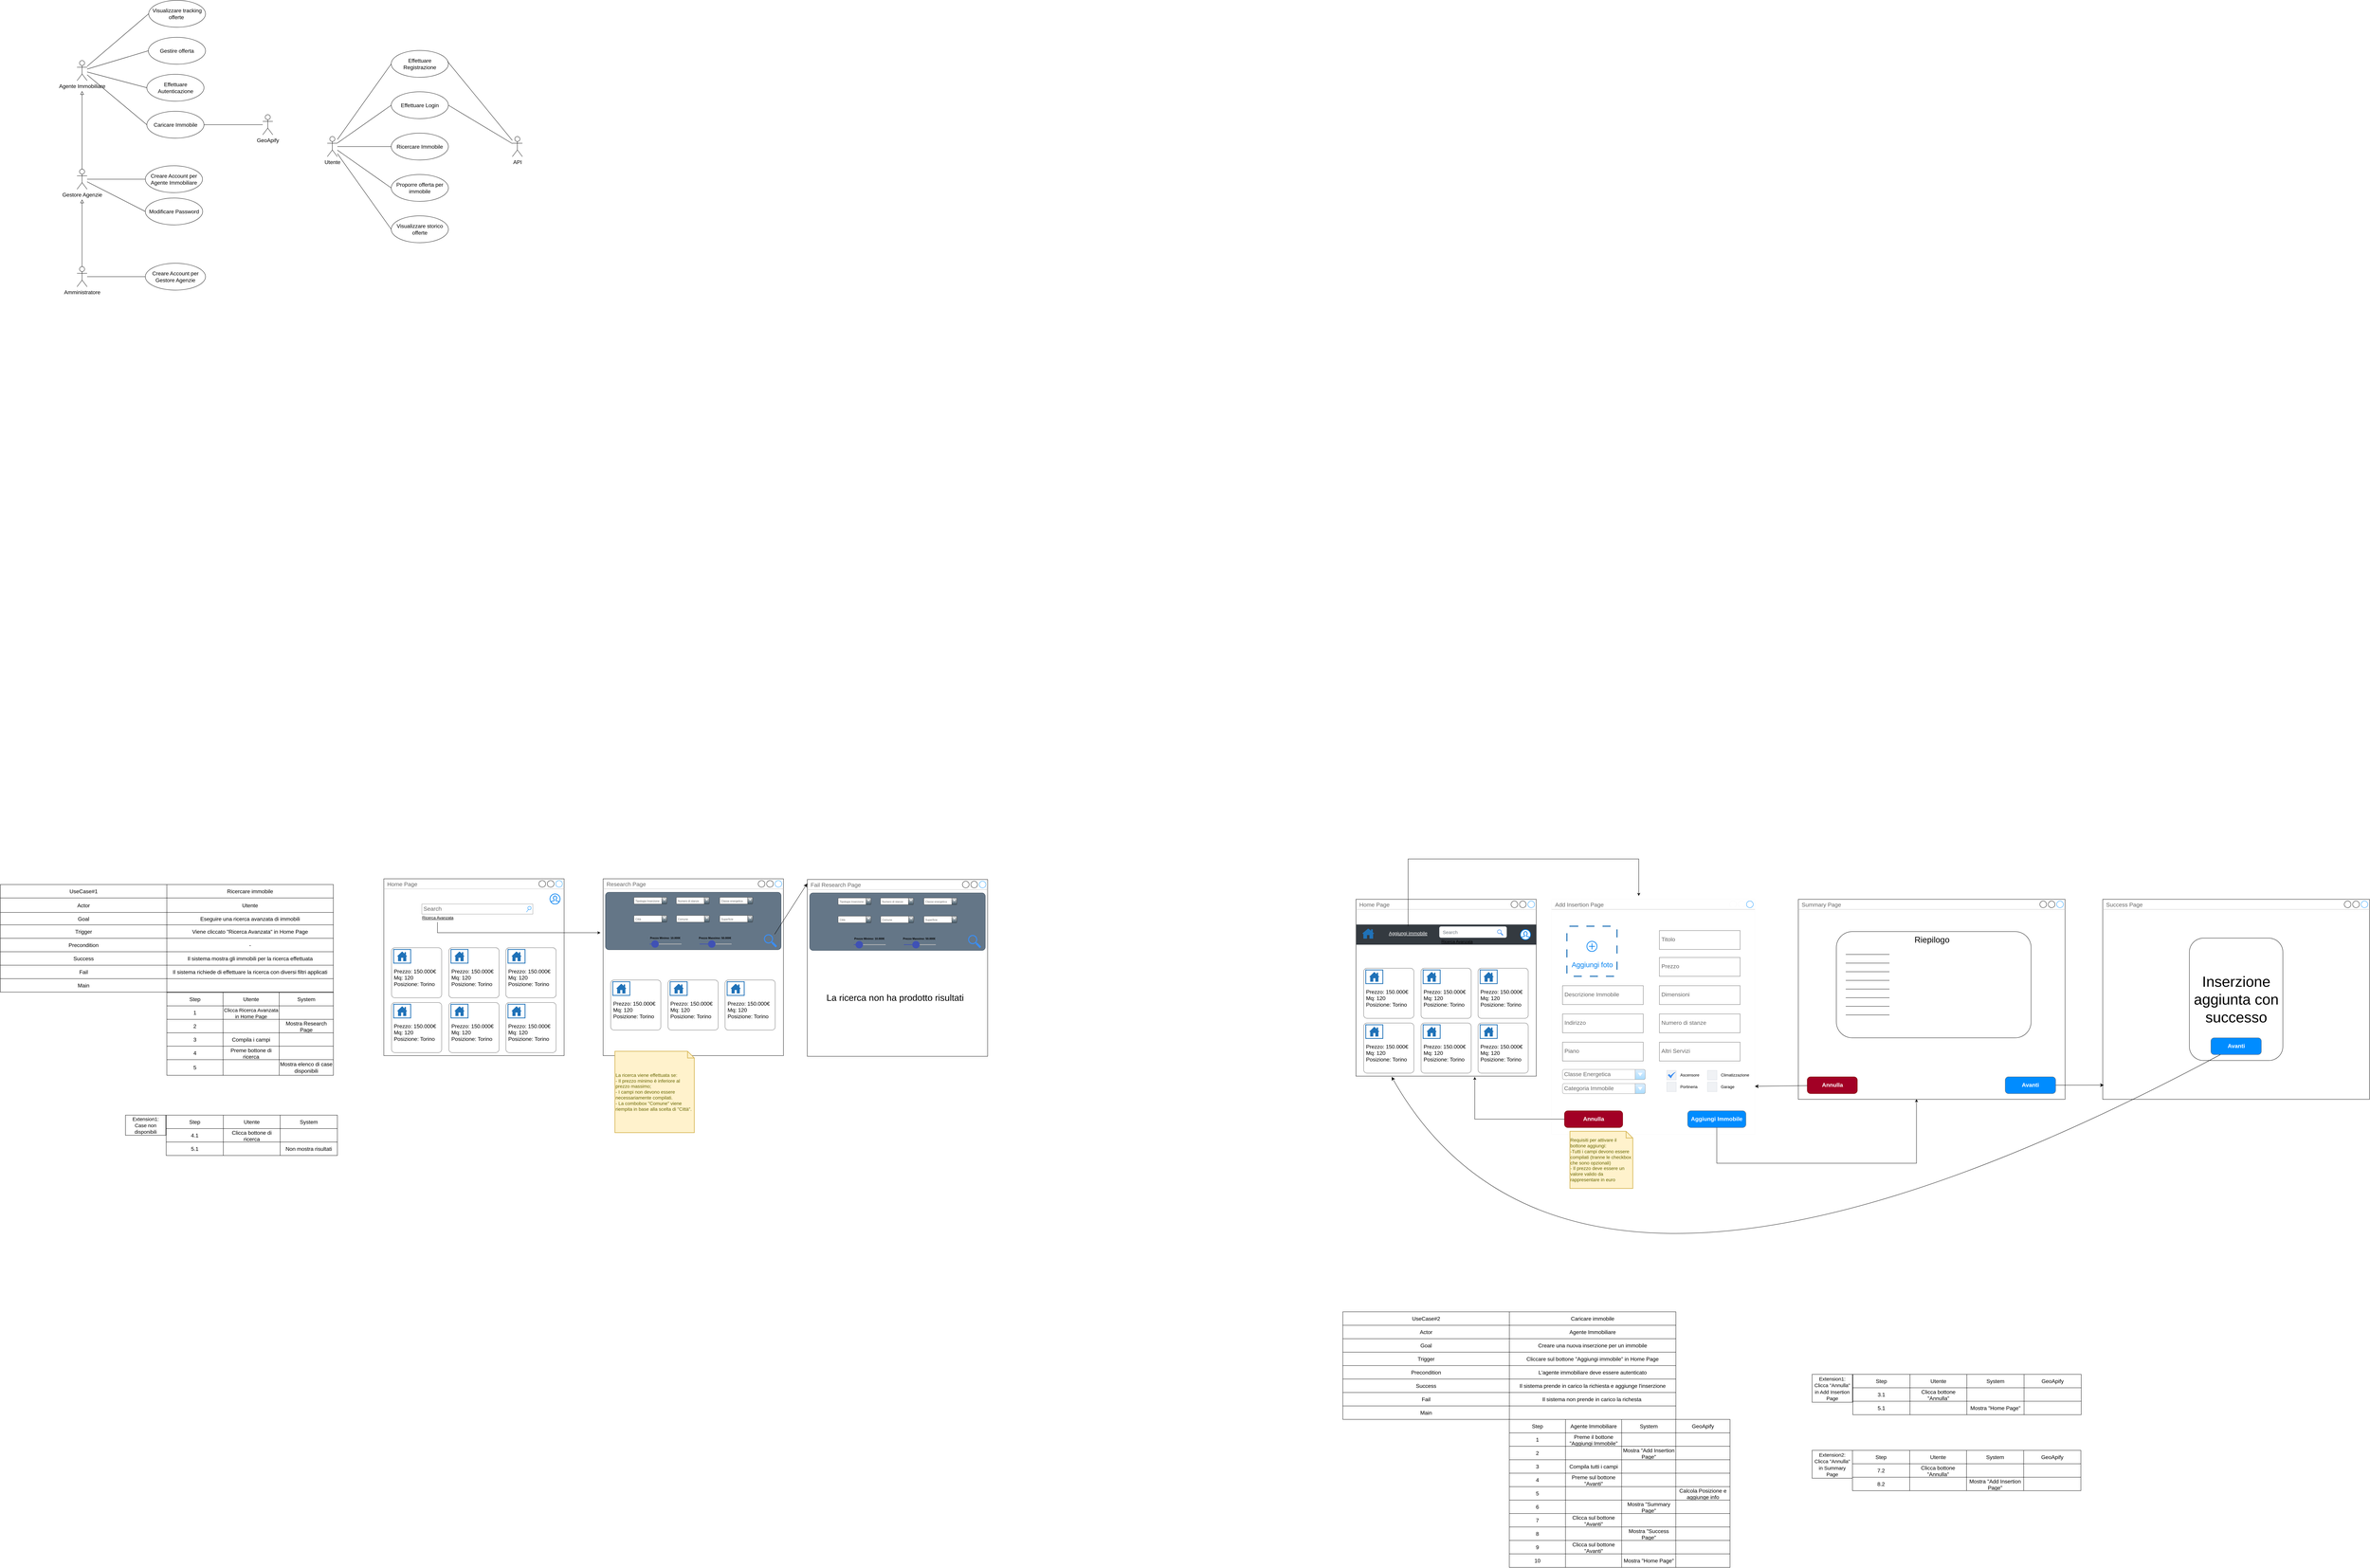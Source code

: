 <mxfile>
    <diagram name="Pagina-1" id="LQfLG2IfJR566BmRYxRQ">
        <mxGraphModel dx="1320" dy="2198" grid="0" gridSize="10" guides="1" tooltips="1" connect="1" arrows="1" fold="1" page="0" pageScale="1" pageWidth="827" pageHeight="1169" math="0" shadow="0">
            <root>
                <mxCell id="0"/>
                <mxCell id="1" parent="0"/>
                <mxCell id="U-dQp2Zvjfx5eXS3F79k-10" style="edgeStyle=none;curved=1;rounded=0;orthogonalLoop=1;jettySize=auto;html=1;entryX=0;entryY=0.5;entryDx=0;entryDy=0;fontSize=12;startSize=8;endSize=8;endArrow=none;endFill=0;" parent="1" source="U-dQp2Zvjfx5eXS3F79k-4" target="U-dQp2Zvjfx5eXS3F79k-7" edge="1">
                    <mxGeometry relative="1" as="geometry"/>
                </mxCell>
                <mxCell id="U-dQp2Zvjfx5eXS3F79k-11" style="edgeStyle=none;curved=1;rounded=0;orthogonalLoop=1;jettySize=auto;html=1;fontSize=12;startSize=8;endSize=8;endArrow=none;endFill=0;" parent="1" source="U-dQp2Zvjfx5eXS3F79k-1" target="U-dQp2Zvjfx5eXS3F79k-8" edge="1">
                    <mxGeometry relative="1" as="geometry"/>
                </mxCell>
                <mxCell id="U-dQp2Zvjfx5eXS3F79k-18" style="edgeStyle=none;curved=1;rounded=0;orthogonalLoop=1;jettySize=auto;html=1;fontSize=12;startSize=8;endSize=8;endArrow=block;endFill=0;" parent="1" source="U-dQp2Zvjfx5eXS3F79k-1" edge="1">
                    <mxGeometry relative="1" as="geometry">
                        <mxPoint x="-190" y="305.5" as="targetPoint"/>
                    </mxGeometry>
                </mxCell>
                <mxCell id="U-dQp2Zvjfx5eXS3F79k-1" value="Amministratore" style="shape=umlActor;verticalLabelPosition=bottom;verticalAlign=top;html=1;outlineConnect=0;fontSize=16;" parent="1" vertex="1">
                    <mxGeometry x="-205" y="505" width="30" height="60" as="geometry"/>
                </mxCell>
                <mxCell id="U-dQp2Zvjfx5eXS3F79k-12" style="edgeStyle=none;curved=1;rounded=0;orthogonalLoop=1;jettySize=auto;html=1;entryX=0;entryY=0.5;entryDx=0;entryDy=0;fontSize=12;startSize=8;endSize=8;endArrow=none;endFill=0;" parent="1" source="U-dQp2Zvjfx5eXS3F79k-4" target="U-dQp2Zvjfx5eXS3F79k-9" edge="1">
                    <mxGeometry relative="1" as="geometry"/>
                </mxCell>
                <mxCell id="U-dQp2Zvjfx5eXS3F79k-19" style="edgeStyle=none;curved=1;rounded=0;orthogonalLoop=1;jettySize=auto;html=1;fontSize=12;startSize=8;endSize=8;endArrow=block;endFill=0;" parent="1" source="U-dQp2Zvjfx5eXS3F79k-4" edge="1">
                    <mxGeometry relative="1" as="geometry">
                        <mxPoint x="-190" y="-17" as="targetPoint"/>
                    </mxGeometry>
                </mxCell>
                <mxCell id="U-dQp2Zvjfx5eXS3F79k-4" value="Gestore Agenzie" style="shape=umlActor;verticalLabelPosition=bottom;verticalAlign=top;html=1;outlineConnect=0;fontSize=16;" parent="1" vertex="1">
                    <mxGeometry x="-205" y="215" width="30" height="60" as="geometry"/>
                </mxCell>
                <mxCell id="U-dQp2Zvjfx5eXS3F79k-14" style="edgeStyle=none;curved=1;rounded=0;orthogonalLoop=1;jettySize=auto;html=1;fontSize=12;startSize=8;endSize=8;endArrow=none;endFill=0;entryX=0;entryY=0.5;entryDx=0;entryDy=0;" parent="1" source="U-dQp2Zvjfx5eXS3F79k-5" target="U-dQp2Zvjfx5eXS3F79k-13" edge="1">
                    <mxGeometry relative="1" as="geometry"/>
                </mxCell>
                <mxCell id="U-dQp2Zvjfx5eXS3F79k-38" style="edgeStyle=none;curved=1;rounded=0;orthogonalLoop=1;jettySize=auto;html=1;entryX=0;entryY=0.5;entryDx=0;entryDy=0;fontSize=12;startSize=8;endSize=8;endArrow=none;endFill=0;" parent="1" source="U-dQp2Zvjfx5eXS3F79k-5" target="U-dQp2Zvjfx5eXS3F79k-37" edge="1">
                    <mxGeometry relative="1" as="geometry"/>
                </mxCell>
                <mxCell id="U-dQp2Zvjfx5eXS3F79k-43" style="edgeStyle=none;curved=1;rounded=0;orthogonalLoop=1;jettySize=auto;html=1;entryX=0;entryY=0.5;entryDx=0;entryDy=0;fontSize=12;startSize=8;endSize=8;endArrow=none;endFill=0;" parent="1" source="U-dQp2Zvjfx5eXS3F79k-5" target="U-dQp2Zvjfx5eXS3F79k-41" edge="1">
                    <mxGeometry relative="1" as="geometry"/>
                </mxCell>
                <mxCell id="U-dQp2Zvjfx5eXS3F79k-5" value="Agente Immobiliare" style="shape=umlActor;verticalLabelPosition=bottom;verticalAlign=top;html=1;outlineConnect=0;fontSize=16;" parent="1" vertex="1">
                    <mxGeometry x="-205" y="-108" width="30" height="60" as="geometry"/>
                </mxCell>
                <mxCell id="U-dQp2Zvjfx5eXS3F79k-23" style="edgeStyle=none;curved=1;rounded=0;orthogonalLoop=1;jettySize=auto;html=1;entryX=0;entryY=0.5;entryDx=0;entryDy=0;fontSize=12;startSize=8;endSize=8;endArrow=none;endFill=0;" parent="1" source="U-dQp2Zvjfx5eXS3F79k-6" target="U-dQp2Zvjfx5eXS3F79k-21" edge="1">
                    <mxGeometry relative="1" as="geometry"/>
                </mxCell>
                <mxCell id="U-dQp2Zvjfx5eXS3F79k-25" style="edgeStyle=none;curved=1;rounded=0;orthogonalLoop=1;jettySize=auto;html=1;entryX=0;entryY=0.5;entryDx=0;entryDy=0;fontSize=12;startSize=8;endSize=8;endArrow=none;endFill=0;" parent="1" source="U-dQp2Zvjfx5eXS3F79k-6" target="U-dQp2Zvjfx5eXS3F79k-22" edge="1">
                    <mxGeometry relative="1" as="geometry"/>
                </mxCell>
                <mxCell id="U-dQp2Zvjfx5eXS3F79k-34" style="edgeStyle=none;curved=1;rounded=0;orthogonalLoop=1;jettySize=auto;html=1;entryX=0;entryY=0.5;entryDx=0;entryDy=0;fontSize=12;startSize=8;endSize=8;endArrow=none;endFill=0;" parent="1" source="U-dQp2Zvjfx5eXS3F79k-6" target="U-dQp2Zvjfx5eXS3F79k-33" edge="1">
                    <mxGeometry relative="1" as="geometry"/>
                </mxCell>
                <mxCell id="U-dQp2Zvjfx5eXS3F79k-36" style="edgeStyle=none;curved=1;rounded=0;orthogonalLoop=1;jettySize=auto;html=1;entryX=0;entryY=0.5;entryDx=0;entryDy=0;fontSize=12;startSize=8;endSize=8;endArrow=none;endFill=0;" parent="1" source="U-dQp2Zvjfx5eXS3F79k-6" target="U-dQp2Zvjfx5eXS3F79k-35" edge="1">
                    <mxGeometry relative="1" as="geometry"/>
                </mxCell>
                <mxCell id="U-dQp2Zvjfx5eXS3F79k-40" style="edgeStyle=none;curved=1;rounded=0;orthogonalLoop=1;jettySize=auto;html=1;entryX=0;entryY=0.5;entryDx=0;entryDy=0;fontSize=12;startSize=8;endSize=8;endArrow=none;endFill=0;" parent="1" source="U-dQp2Zvjfx5eXS3F79k-6" target="U-dQp2Zvjfx5eXS3F79k-39" edge="1">
                    <mxGeometry relative="1" as="geometry"/>
                </mxCell>
                <mxCell id="U-dQp2Zvjfx5eXS3F79k-6" value="Utente" style="shape=umlActor;verticalLabelPosition=bottom;verticalAlign=top;html=1;outlineConnect=0;fontSize=16;" parent="1" vertex="1">
                    <mxGeometry x="539" y="118" width="30" height="60" as="geometry"/>
                </mxCell>
                <mxCell id="U-dQp2Zvjfx5eXS3F79k-7" value="Modificare Password" style="ellipse;whiteSpace=wrap;html=1;fontSize=16;" parent="1" vertex="1">
                    <mxGeometry x="-2" y="301" width="170.5" height="80" as="geometry"/>
                </mxCell>
                <mxCell id="U-dQp2Zvjfx5eXS3F79k-8" value="Creare Account per Gestore Agenzie" style="ellipse;whiteSpace=wrap;html=1;fontSize=16;" parent="1" vertex="1">
                    <mxGeometry x="-2" y="495" width="179" height="80" as="geometry"/>
                </mxCell>
                <mxCell id="U-dQp2Zvjfx5eXS3F79k-9" value="Creare Account per Agente Immobiliare" style="ellipse;whiteSpace=wrap;html=1;fontSize=16;" parent="1" vertex="1">
                    <mxGeometry x="-2" y="205" width="170" height="80" as="geometry"/>
                </mxCell>
                <mxCell id="U-dQp2Zvjfx5eXS3F79k-13" value="Effettuare Autenticazione" style="ellipse;whiteSpace=wrap;html=1;fontSize=16;" parent="1" vertex="1">
                    <mxGeometry x="2.5" y="-67" width="170" height="80" as="geometry"/>
                </mxCell>
                <mxCell id="U-dQp2Zvjfx5eXS3F79k-21" value="Effettuare Registrazione" style="ellipse;whiteSpace=wrap;html=1;fontSize=16;" parent="1" vertex="1">
                    <mxGeometry x="729" y="-138" width="170" height="80" as="geometry"/>
                </mxCell>
                <mxCell id="U-dQp2Zvjfx5eXS3F79k-22" value="Effettuare Login" style="ellipse;whiteSpace=wrap;html=1;fontSize=16;" parent="1" vertex="1">
                    <mxGeometry x="729" y="-15" width="170" height="80" as="geometry"/>
                </mxCell>
                <mxCell id="U-dQp2Zvjfx5eXS3F79k-24" style="edgeStyle=none;curved=1;rounded=0;orthogonalLoop=1;jettySize=auto;html=1;exitX=0;exitY=1;exitDx=0;exitDy=0;exitPerimeter=0;fontSize=12;startSize=8;endSize=8;" parent="1" source="U-dQp2Zvjfx5eXS3F79k-6" target="U-dQp2Zvjfx5eXS3F79k-6" edge="1">
                    <mxGeometry relative="1" as="geometry"/>
                </mxCell>
                <mxCell id="U-dQp2Zvjfx5eXS3F79k-28" style="edgeStyle=none;curved=1;rounded=0;orthogonalLoop=1;jettySize=auto;html=1;entryX=1;entryY=0.5;entryDx=0;entryDy=0;fontSize=12;startSize=8;endSize=8;endArrow=none;endFill=0;" parent="1" source="U-dQp2Zvjfx5eXS3F79k-26" target="U-dQp2Zvjfx5eXS3F79k-22" edge="1">
                    <mxGeometry relative="1" as="geometry"/>
                </mxCell>
                <mxCell id="U-dQp2Zvjfx5eXS3F79k-26" value="API" style="shape=umlActor;verticalLabelPosition=bottom;verticalAlign=top;html=1;outlineConnect=0;fontSize=16;" parent="1" vertex="1">
                    <mxGeometry x="1089" y="118" width="30" height="60" as="geometry"/>
                </mxCell>
                <mxCell id="U-dQp2Zvjfx5eXS3F79k-27" style="edgeStyle=none;curved=1;rounded=0;orthogonalLoop=1;jettySize=auto;html=1;entryX=0.984;entryY=0.408;entryDx=0;entryDy=0;entryPerimeter=0;fontSize=12;startSize=8;endSize=8;endArrow=none;endFill=0;" parent="1" source="U-dQp2Zvjfx5eXS3F79k-26" target="U-dQp2Zvjfx5eXS3F79k-21" edge="1">
                    <mxGeometry relative="1" as="geometry"/>
                </mxCell>
                <mxCell id="U-dQp2Zvjfx5eXS3F79k-29" value="Caricare Immobile" style="ellipse;whiteSpace=wrap;html=1;fontSize=16;" parent="1" vertex="1">
                    <mxGeometry x="2.5" y="43" width="170" height="80" as="geometry"/>
                </mxCell>
                <mxCell id="U-dQp2Zvjfx5eXS3F79k-30" style="edgeStyle=none;curved=1;rounded=0;orthogonalLoop=1;jettySize=auto;html=1;entryX=0;entryY=0.5;entryDx=0;entryDy=0;fontSize=12;startSize=8;endSize=8;endArrow=none;endFill=0;" parent="1" source="U-dQp2Zvjfx5eXS3F79k-5" target="U-dQp2Zvjfx5eXS3F79k-29" edge="1">
                    <mxGeometry relative="1" as="geometry"/>
                </mxCell>
                <mxCell id="U-dQp2Zvjfx5eXS3F79k-32" style="edgeStyle=none;curved=1;rounded=0;orthogonalLoop=1;jettySize=auto;html=1;entryX=1;entryY=0.5;entryDx=0;entryDy=0;fontSize=12;startSize=8;endSize=8;endArrow=none;endFill=0;" parent="1" source="U-dQp2Zvjfx5eXS3F79k-31" target="U-dQp2Zvjfx5eXS3F79k-29" edge="1">
                    <mxGeometry relative="1" as="geometry"/>
                </mxCell>
                <mxCell id="U-dQp2Zvjfx5eXS3F79k-31" value="GeoApify" style="shape=umlActor;verticalLabelPosition=bottom;verticalAlign=top;html=1;outlineConnect=0;fontSize=16;" parent="1" vertex="1">
                    <mxGeometry x="347" y="53" width="30" height="60" as="geometry"/>
                </mxCell>
                <mxCell id="U-dQp2Zvjfx5eXS3F79k-33" value="Ricercare Immobile" style="ellipse;whiteSpace=wrap;html=1;fontSize=16;" parent="1" vertex="1">
                    <mxGeometry x="729" y="108" width="170" height="80" as="geometry"/>
                </mxCell>
                <mxCell id="U-dQp2Zvjfx5eXS3F79k-35" value="Proporre offerta per immobile" style="ellipse;whiteSpace=wrap;html=1;fontSize=16;" parent="1" vertex="1">
                    <mxGeometry x="729" y="231" width="170" height="80" as="geometry"/>
                </mxCell>
                <mxCell id="U-dQp2Zvjfx5eXS3F79k-37" value="Gestire offerta" style="ellipse;whiteSpace=wrap;html=1;fontSize=16;" parent="1" vertex="1">
                    <mxGeometry x="7" y="-177" width="170" height="80" as="geometry"/>
                </mxCell>
                <mxCell id="U-dQp2Zvjfx5eXS3F79k-39" value="Visualizzare storico offerte" style="ellipse;whiteSpace=wrap;html=1;fontSize=16;" parent="1" vertex="1">
                    <mxGeometry x="729" y="354" width="170" height="80" as="geometry"/>
                </mxCell>
                <mxCell id="U-dQp2Zvjfx5eXS3F79k-41" value="Visualizzare tracking offerte&amp;nbsp;" style="ellipse;whiteSpace=wrap;html=1;fontSize=16;" parent="1" vertex="1">
                    <mxGeometry x="8" y="-287" width="169" height="80" as="geometry"/>
                </mxCell>
                <mxCell id="U-dQp2Zvjfx5eXS3F79k-141" value="" style="shape=table;startSize=0;container=1;collapsible=0;childLayout=tableLayout;fontSize=16;" parent="1" vertex="1">
                    <mxGeometry x="4052.85" y="3934" width="656.147" height="440.287" as="geometry"/>
                </mxCell>
                <mxCell id="U-dQp2Zvjfx5eXS3F79k-142" value="" style="shape=tableRow;horizontal=0;startSize=0;swimlaneHead=0;swimlaneBody=0;strokeColor=inherit;top=0;left=0;bottom=0;right=0;collapsible=0;dropTarget=0;fillColor=none;points=[[0,0.5],[1,0.5]];portConstraint=eastwest;fontSize=16;" parent="U-dQp2Zvjfx5eXS3F79k-141" vertex="1">
                    <mxGeometry width="656.147" height="40" as="geometry"/>
                </mxCell>
                <mxCell id="U-dQp2Zvjfx5eXS3F79k-143" value="Step" style="shape=partialRectangle;html=1;whiteSpace=wrap;connectable=0;strokeColor=inherit;overflow=hidden;fillColor=none;top=0;left=0;bottom=0;right=0;pointerEvents=1;fontSize=16;" parent="U-dQp2Zvjfx5eXS3F79k-142" vertex="1">
                    <mxGeometry width="167" height="40" as="geometry">
                        <mxRectangle width="167" height="40" as="alternateBounds"/>
                    </mxGeometry>
                </mxCell>
                <mxCell id="U-dQp2Zvjfx5eXS3F79k-144" value="Agente Immobiliare" style="shape=partialRectangle;html=1;whiteSpace=wrap;connectable=0;strokeColor=inherit;overflow=hidden;fillColor=none;top=0;left=0;bottom=0;right=0;pointerEvents=1;fontSize=16;" parent="U-dQp2Zvjfx5eXS3F79k-142" vertex="1">
                    <mxGeometry x="167" width="167" height="40" as="geometry">
                        <mxRectangle width="167" height="40" as="alternateBounds"/>
                    </mxGeometry>
                </mxCell>
                <mxCell id="U-dQp2Zvjfx5eXS3F79k-145" value="System" style="shape=partialRectangle;html=1;whiteSpace=wrap;connectable=0;strokeColor=inherit;overflow=hidden;fillColor=none;top=0;left=0;bottom=0;right=0;pointerEvents=1;fontSize=16;" parent="U-dQp2Zvjfx5eXS3F79k-142" vertex="1">
                    <mxGeometry x="334" width="161" height="40" as="geometry">
                        <mxRectangle width="161" height="40" as="alternateBounds"/>
                    </mxGeometry>
                </mxCell>
                <mxCell id="U-dQp2Zvjfx5eXS3F79k-170" value="GeoApify" style="shape=partialRectangle;html=1;whiteSpace=wrap;connectable=0;strokeColor=inherit;overflow=hidden;fillColor=none;top=0;left=0;bottom=0;right=0;pointerEvents=1;fontSize=16;" parent="U-dQp2Zvjfx5eXS3F79k-142" vertex="1">
                    <mxGeometry x="495" width="161" height="40" as="geometry">
                        <mxRectangle width="161" height="40" as="alternateBounds"/>
                    </mxGeometry>
                </mxCell>
                <mxCell id="U-dQp2Zvjfx5eXS3F79k-146" value="" style="shape=tableRow;horizontal=0;startSize=0;swimlaneHead=0;swimlaneBody=0;strokeColor=inherit;top=0;left=0;bottom=0;right=0;collapsible=0;dropTarget=0;fillColor=none;points=[[0,0.5],[1,0.5]];portConstraint=eastwest;fontSize=16;" parent="U-dQp2Zvjfx5eXS3F79k-141" vertex="1">
                    <mxGeometry y="40" width="656.147" height="40" as="geometry"/>
                </mxCell>
                <mxCell id="U-dQp2Zvjfx5eXS3F79k-147" value="1" style="shape=partialRectangle;html=1;whiteSpace=wrap;connectable=0;strokeColor=inherit;overflow=hidden;fillColor=none;top=0;left=0;bottom=0;right=0;pointerEvents=1;fontSize=16;" parent="U-dQp2Zvjfx5eXS3F79k-146" vertex="1">
                    <mxGeometry width="167" height="40" as="geometry">
                        <mxRectangle width="167" height="40" as="alternateBounds"/>
                    </mxGeometry>
                </mxCell>
                <mxCell id="U-dQp2Zvjfx5eXS3F79k-148" value="Preme il bottone &quot;Aggiungi Immobile&quot;" style="shape=partialRectangle;html=1;whiteSpace=wrap;connectable=0;strokeColor=inherit;overflow=hidden;fillColor=none;top=0;left=0;bottom=0;right=0;pointerEvents=1;fontSize=16;" parent="U-dQp2Zvjfx5eXS3F79k-146" vertex="1">
                    <mxGeometry x="167" width="167" height="40" as="geometry">
                        <mxRectangle width="167" height="40" as="alternateBounds"/>
                    </mxGeometry>
                </mxCell>
                <mxCell id="U-dQp2Zvjfx5eXS3F79k-149" style="shape=partialRectangle;html=1;whiteSpace=wrap;connectable=0;strokeColor=inherit;overflow=hidden;fillColor=none;top=0;left=0;bottom=0;right=0;pointerEvents=1;fontSize=16;" parent="U-dQp2Zvjfx5eXS3F79k-146" vertex="1">
                    <mxGeometry x="334" width="161" height="40" as="geometry">
                        <mxRectangle width="161" height="40" as="alternateBounds"/>
                    </mxGeometry>
                </mxCell>
                <mxCell id="U-dQp2Zvjfx5eXS3F79k-171" style="shape=partialRectangle;html=1;whiteSpace=wrap;connectable=0;strokeColor=inherit;overflow=hidden;fillColor=none;top=0;left=0;bottom=0;right=0;pointerEvents=1;fontSize=16;" parent="U-dQp2Zvjfx5eXS3F79k-146" vertex="1">
                    <mxGeometry x="495" width="161" height="40" as="geometry">
                        <mxRectangle width="161" height="40" as="alternateBounds"/>
                    </mxGeometry>
                </mxCell>
                <mxCell id="U-dQp2Zvjfx5eXS3F79k-150" value="" style="shape=tableRow;horizontal=0;startSize=0;swimlaneHead=0;swimlaneBody=0;strokeColor=inherit;top=0;left=0;bottom=0;right=0;collapsible=0;dropTarget=0;fillColor=none;points=[[0,0.5],[1,0.5]];portConstraint=eastwest;fontSize=16;" parent="U-dQp2Zvjfx5eXS3F79k-141" vertex="1">
                    <mxGeometry y="80" width="656.147" height="40" as="geometry"/>
                </mxCell>
                <mxCell id="U-dQp2Zvjfx5eXS3F79k-151" value="2" style="shape=partialRectangle;html=1;whiteSpace=wrap;connectable=0;strokeColor=inherit;overflow=hidden;fillColor=none;top=0;left=0;bottom=0;right=0;pointerEvents=1;fontSize=16;" parent="U-dQp2Zvjfx5eXS3F79k-150" vertex="1">
                    <mxGeometry width="167" height="40" as="geometry">
                        <mxRectangle width="167" height="40" as="alternateBounds"/>
                    </mxGeometry>
                </mxCell>
                <mxCell id="U-dQp2Zvjfx5eXS3F79k-152" value="" style="shape=partialRectangle;html=1;whiteSpace=wrap;connectable=0;strokeColor=inherit;overflow=hidden;fillColor=none;top=0;left=0;bottom=0;right=0;pointerEvents=1;fontSize=16;" parent="U-dQp2Zvjfx5eXS3F79k-150" vertex="1">
                    <mxGeometry x="167" width="167" height="40" as="geometry">
                        <mxRectangle width="167" height="40" as="alternateBounds"/>
                    </mxGeometry>
                </mxCell>
                <mxCell id="U-dQp2Zvjfx5eXS3F79k-153" value="Mostra &quot;Add Insertion Page&quot;" style="shape=partialRectangle;html=1;whiteSpace=wrap;connectable=0;strokeColor=inherit;overflow=hidden;fillColor=none;top=0;left=0;bottom=0;right=0;pointerEvents=1;fontSize=16;" parent="U-dQp2Zvjfx5eXS3F79k-150" vertex="1">
                    <mxGeometry x="334" width="161" height="40" as="geometry">
                        <mxRectangle width="161" height="40" as="alternateBounds"/>
                    </mxGeometry>
                </mxCell>
                <mxCell id="U-dQp2Zvjfx5eXS3F79k-172" style="shape=partialRectangle;html=1;whiteSpace=wrap;connectable=0;strokeColor=inherit;overflow=hidden;fillColor=none;top=0;left=0;bottom=0;right=0;pointerEvents=1;fontSize=16;" parent="U-dQp2Zvjfx5eXS3F79k-150" vertex="1">
                    <mxGeometry x="495" width="161" height="40" as="geometry">
                        <mxRectangle width="161" height="40" as="alternateBounds"/>
                    </mxGeometry>
                </mxCell>
                <mxCell id="U-dQp2Zvjfx5eXS3F79k-154" value="" style="shape=tableRow;horizontal=0;startSize=0;swimlaneHead=0;swimlaneBody=0;strokeColor=inherit;top=0;left=0;bottom=0;right=0;collapsible=0;dropTarget=0;fillColor=none;points=[[0,0.5],[1,0.5]];portConstraint=eastwest;fontSize=16;" parent="U-dQp2Zvjfx5eXS3F79k-141" vertex="1">
                    <mxGeometry y="120" width="656.147" height="40" as="geometry"/>
                </mxCell>
                <mxCell id="U-dQp2Zvjfx5eXS3F79k-155" value="3" style="shape=partialRectangle;html=1;whiteSpace=wrap;connectable=0;strokeColor=inherit;overflow=hidden;fillColor=none;top=0;left=0;bottom=0;right=0;pointerEvents=1;fontSize=16;" parent="U-dQp2Zvjfx5eXS3F79k-154" vertex="1">
                    <mxGeometry width="167" height="40" as="geometry">
                        <mxRectangle width="167" height="40" as="alternateBounds"/>
                    </mxGeometry>
                </mxCell>
                <mxCell id="U-dQp2Zvjfx5eXS3F79k-156" value="Compila tutti i campi" style="shape=partialRectangle;html=1;whiteSpace=wrap;connectable=0;strokeColor=inherit;overflow=hidden;fillColor=none;top=0;left=0;bottom=0;right=0;pointerEvents=1;fontSize=16;" parent="U-dQp2Zvjfx5eXS3F79k-154" vertex="1">
                    <mxGeometry x="167" width="167" height="40" as="geometry">
                        <mxRectangle width="167" height="40" as="alternateBounds"/>
                    </mxGeometry>
                </mxCell>
                <mxCell id="U-dQp2Zvjfx5eXS3F79k-157" style="shape=partialRectangle;html=1;whiteSpace=wrap;connectable=0;strokeColor=inherit;overflow=hidden;fillColor=none;top=0;left=0;bottom=0;right=0;pointerEvents=1;fontSize=16;" parent="U-dQp2Zvjfx5eXS3F79k-154" vertex="1">
                    <mxGeometry x="334" width="161" height="40" as="geometry">
                        <mxRectangle width="161" height="40" as="alternateBounds"/>
                    </mxGeometry>
                </mxCell>
                <mxCell id="U-dQp2Zvjfx5eXS3F79k-173" style="shape=partialRectangle;html=1;whiteSpace=wrap;connectable=0;strokeColor=inherit;overflow=hidden;fillColor=none;top=0;left=0;bottom=0;right=0;pointerEvents=1;fontSize=16;" parent="U-dQp2Zvjfx5eXS3F79k-154" vertex="1">
                    <mxGeometry x="495" width="161" height="40" as="geometry">
                        <mxRectangle width="161" height="40" as="alternateBounds"/>
                    </mxGeometry>
                </mxCell>
                <mxCell id="U-dQp2Zvjfx5eXS3F79k-158" value="" style="shape=tableRow;horizontal=0;startSize=0;swimlaneHead=0;swimlaneBody=0;strokeColor=inherit;top=0;left=0;bottom=0;right=0;collapsible=0;dropTarget=0;fillColor=none;points=[[0,0.5],[1,0.5]];portConstraint=eastwest;fontSize=16;" parent="U-dQp2Zvjfx5eXS3F79k-141" vertex="1">
                    <mxGeometry y="160" width="656.147" height="40" as="geometry"/>
                </mxCell>
                <mxCell id="U-dQp2Zvjfx5eXS3F79k-159" value="4" style="shape=partialRectangle;html=1;whiteSpace=wrap;connectable=0;strokeColor=inherit;overflow=hidden;fillColor=none;top=0;left=0;bottom=0;right=0;pointerEvents=1;fontSize=16;" parent="U-dQp2Zvjfx5eXS3F79k-158" vertex="1">
                    <mxGeometry width="167" height="40" as="geometry">
                        <mxRectangle width="167" height="40" as="alternateBounds"/>
                    </mxGeometry>
                </mxCell>
                <mxCell id="U-dQp2Zvjfx5eXS3F79k-160" value="Preme sul bottone &quot;Avanti&quot;" style="shape=partialRectangle;html=1;whiteSpace=wrap;connectable=0;strokeColor=inherit;overflow=hidden;fillColor=none;top=0;left=0;bottom=0;right=0;pointerEvents=1;fontSize=16;" parent="U-dQp2Zvjfx5eXS3F79k-158" vertex="1">
                    <mxGeometry x="167" width="167" height="40" as="geometry">
                        <mxRectangle width="167" height="40" as="alternateBounds"/>
                    </mxGeometry>
                </mxCell>
                <mxCell id="U-dQp2Zvjfx5eXS3F79k-161" style="shape=partialRectangle;html=1;whiteSpace=wrap;connectable=0;strokeColor=inherit;overflow=hidden;fillColor=none;top=0;left=0;bottom=0;right=0;pointerEvents=1;fontSize=16;" parent="U-dQp2Zvjfx5eXS3F79k-158" vertex="1">
                    <mxGeometry x="334" width="161" height="40" as="geometry">
                        <mxRectangle width="161" height="40" as="alternateBounds"/>
                    </mxGeometry>
                </mxCell>
                <mxCell id="U-dQp2Zvjfx5eXS3F79k-174" style="shape=partialRectangle;html=1;whiteSpace=wrap;connectable=0;strokeColor=inherit;overflow=hidden;fillColor=none;top=0;left=0;bottom=0;right=0;pointerEvents=1;fontSize=16;" parent="U-dQp2Zvjfx5eXS3F79k-158" vertex="1">
                    <mxGeometry x="495" width="161" height="40" as="geometry">
                        <mxRectangle width="161" height="40" as="alternateBounds"/>
                    </mxGeometry>
                </mxCell>
                <mxCell id="U-dQp2Zvjfx5eXS3F79k-162" value="" style="shape=tableRow;horizontal=0;startSize=0;swimlaneHead=0;swimlaneBody=0;strokeColor=inherit;top=0;left=0;bottom=0;right=0;collapsible=0;dropTarget=0;fillColor=none;points=[[0,0.5],[1,0.5]];portConstraint=eastwest;fontSize=16;" parent="U-dQp2Zvjfx5eXS3F79k-141" vertex="1">
                    <mxGeometry y="200" width="656.147" height="40" as="geometry"/>
                </mxCell>
                <mxCell id="U-dQp2Zvjfx5eXS3F79k-163" value="5" style="shape=partialRectangle;html=1;whiteSpace=wrap;connectable=0;strokeColor=inherit;overflow=hidden;fillColor=none;top=0;left=0;bottom=0;right=0;pointerEvents=1;fontSize=16;" parent="U-dQp2Zvjfx5eXS3F79k-162" vertex="1">
                    <mxGeometry width="167" height="40" as="geometry">
                        <mxRectangle width="167" height="40" as="alternateBounds"/>
                    </mxGeometry>
                </mxCell>
                <mxCell id="U-dQp2Zvjfx5eXS3F79k-164" value="" style="shape=partialRectangle;html=1;whiteSpace=wrap;connectable=0;strokeColor=inherit;overflow=hidden;fillColor=none;top=0;left=0;bottom=0;right=0;pointerEvents=1;fontSize=16;" parent="U-dQp2Zvjfx5eXS3F79k-162" vertex="1">
                    <mxGeometry x="167" width="167" height="40" as="geometry">
                        <mxRectangle width="167" height="40" as="alternateBounds"/>
                    </mxGeometry>
                </mxCell>
                <mxCell id="U-dQp2Zvjfx5eXS3F79k-165" style="shape=partialRectangle;html=1;whiteSpace=wrap;connectable=0;strokeColor=inherit;overflow=hidden;fillColor=none;top=0;left=0;bottom=0;right=0;pointerEvents=1;fontSize=16;" parent="U-dQp2Zvjfx5eXS3F79k-162" vertex="1">
                    <mxGeometry x="334" width="161" height="40" as="geometry">
                        <mxRectangle width="161" height="40" as="alternateBounds"/>
                    </mxGeometry>
                </mxCell>
                <mxCell id="U-dQp2Zvjfx5eXS3F79k-175" value="Calcola Posizione e aggiunge info" style="shape=partialRectangle;html=1;whiteSpace=wrap;connectable=0;strokeColor=inherit;overflow=hidden;fillColor=none;top=0;left=0;bottom=0;right=0;pointerEvents=1;fontSize=16;" parent="U-dQp2Zvjfx5eXS3F79k-162" vertex="1">
                    <mxGeometry x="495" width="161" height="40" as="geometry">
                        <mxRectangle width="161" height="40" as="alternateBounds"/>
                    </mxGeometry>
                </mxCell>
                <mxCell id="U-dQp2Zvjfx5eXS3F79k-166" value="" style="shape=tableRow;horizontal=0;startSize=0;swimlaneHead=0;swimlaneBody=0;strokeColor=inherit;top=0;left=0;bottom=0;right=0;collapsible=0;dropTarget=0;fillColor=none;points=[[0,0.5],[1,0.5]];portConstraint=eastwest;fontSize=16;" parent="U-dQp2Zvjfx5eXS3F79k-141" vertex="1">
                    <mxGeometry y="240" width="656.147" height="40" as="geometry"/>
                </mxCell>
                <mxCell id="U-dQp2Zvjfx5eXS3F79k-167" value="6" style="shape=partialRectangle;html=1;whiteSpace=wrap;connectable=0;strokeColor=inherit;overflow=hidden;fillColor=none;top=0;left=0;bottom=0;right=0;pointerEvents=1;fontSize=16;" parent="U-dQp2Zvjfx5eXS3F79k-166" vertex="1">
                    <mxGeometry width="167" height="40" as="geometry">
                        <mxRectangle width="167" height="40" as="alternateBounds"/>
                    </mxGeometry>
                </mxCell>
                <mxCell id="U-dQp2Zvjfx5eXS3F79k-168" value="" style="shape=partialRectangle;html=1;whiteSpace=wrap;connectable=0;strokeColor=inherit;overflow=hidden;fillColor=none;top=0;left=0;bottom=0;right=0;pointerEvents=1;fontSize=16;" parent="U-dQp2Zvjfx5eXS3F79k-166" vertex="1">
                    <mxGeometry x="167" width="167" height="40" as="geometry">
                        <mxRectangle width="167" height="40" as="alternateBounds"/>
                    </mxGeometry>
                </mxCell>
                <mxCell id="U-dQp2Zvjfx5eXS3F79k-169" value="Mostra &quot;Summary Page&quot;" style="shape=partialRectangle;html=1;whiteSpace=wrap;connectable=0;strokeColor=inherit;overflow=hidden;fillColor=none;top=0;left=0;bottom=0;right=0;pointerEvents=1;fontSize=16;" parent="U-dQp2Zvjfx5eXS3F79k-166" vertex="1">
                    <mxGeometry x="334" width="161" height="40" as="geometry">
                        <mxRectangle width="161" height="40" as="alternateBounds"/>
                    </mxGeometry>
                </mxCell>
                <mxCell id="U-dQp2Zvjfx5eXS3F79k-176" style="shape=partialRectangle;html=1;whiteSpace=wrap;connectable=0;strokeColor=inherit;overflow=hidden;fillColor=none;top=0;left=0;bottom=0;right=0;pointerEvents=1;fontSize=16;" parent="U-dQp2Zvjfx5eXS3F79k-166" vertex="1">
                    <mxGeometry x="495" width="161" height="40" as="geometry">
                        <mxRectangle width="161" height="40" as="alternateBounds"/>
                    </mxGeometry>
                </mxCell>
                <mxCell id="MMdIWZFJHTT_lO0B6Sr--130" style="shape=tableRow;horizontal=0;startSize=0;swimlaneHead=0;swimlaneBody=0;strokeColor=inherit;top=0;left=0;bottom=0;right=0;collapsible=0;dropTarget=0;fillColor=none;points=[[0,0.5],[1,0.5]];portConstraint=eastwest;fontSize=16;" parent="U-dQp2Zvjfx5eXS3F79k-141" vertex="1">
                    <mxGeometry y="280" width="656.147" height="40" as="geometry"/>
                </mxCell>
                <mxCell id="MMdIWZFJHTT_lO0B6Sr--131" value="7" style="shape=partialRectangle;html=1;whiteSpace=wrap;connectable=0;strokeColor=inherit;overflow=hidden;fillColor=none;top=0;left=0;bottom=0;right=0;pointerEvents=1;fontSize=16;" parent="MMdIWZFJHTT_lO0B6Sr--130" vertex="1">
                    <mxGeometry width="167" height="40" as="geometry">
                        <mxRectangle width="167" height="40" as="alternateBounds"/>
                    </mxGeometry>
                </mxCell>
                <mxCell id="MMdIWZFJHTT_lO0B6Sr--132" value="Clicca sul bottone &quot;Avanti&quot;" style="shape=partialRectangle;html=1;whiteSpace=wrap;connectable=0;strokeColor=inherit;overflow=hidden;fillColor=none;top=0;left=0;bottom=0;right=0;pointerEvents=1;fontSize=16;" parent="MMdIWZFJHTT_lO0B6Sr--130" vertex="1">
                    <mxGeometry x="167" width="167" height="40" as="geometry">
                        <mxRectangle width="167" height="40" as="alternateBounds"/>
                    </mxGeometry>
                </mxCell>
                <mxCell id="MMdIWZFJHTT_lO0B6Sr--133" style="shape=partialRectangle;html=1;whiteSpace=wrap;connectable=0;strokeColor=inherit;overflow=hidden;fillColor=none;top=0;left=0;bottom=0;right=0;pointerEvents=1;fontSize=16;" parent="MMdIWZFJHTT_lO0B6Sr--130" vertex="1">
                    <mxGeometry x="334" width="161" height="40" as="geometry">
                        <mxRectangle width="161" height="40" as="alternateBounds"/>
                    </mxGeometry>
                </mxCell>
                <mxCell id="MMdIWZFJHTT_lO0B6Sr--134" style="shape=partialRectangle;html=1;whiteSpace=wrap;connectable=0;strokeColor=inherit;overflow=hidden;fillColor=none;top=0;left=0;bottom=0;right=0;pointerEvents=1;fontSize=16;" parent="MMdIWZFJHTT_lO0B6Sr--130" vertex="1">
                    <mxGeometry x="495" width="161" height="40" as="geometry">
                        <mxRectangle width="161" height="40" as="alternateBounds"/>
                    </mxGeometry>
                </mxCell>
                <mxCell id="MMdIWZFJHTT_lO0B6Sr--135" style="shape=tableRow;horizontal=0;startSize=0;swimlaneHead=0;swimlaneBody=0;strokeColor=inherit;top=0;left=0;bottom=0;right=0;collapsible=0;dropTarget=0;fillColor=none;points=[[0,0.5],[1,0.5]];portConstraint=eastwest;fontSize=16;" parent="U-dQp2Zvjfx5eXS3F79k-141" vertex="1">
                    <mxGeometry y="320" width="656.147" height="40" as="geometry"/>
                </mxCell>
                <mxCell id="MMdIWZFJHTT_lO0B6Sr--136" value="8" style="shape=partialRectangle;html=1;whiteSpace=wrap;connectable=0;strokeColor=inherit;overflow=hidden;fillColor=none;top=0;left=0;bottom=0;right=0;pointerEvents=1;fontSize=16;" parent="MMdIWZFJHTT_lO0B6Sr--135" vertex="1">
                    <mxGeometry width="167" height="40" as="geometry">
                        <mxRectangle width="167" height="40" as="alternateBounds"/>
                    </mxGeometry>
                </mxCell>
                <mxCell id="MMdIWZFJHTT_lO0B6Sr--137" style="shape=partialRectangle;html=1;whiteSpace=wrap;connectable=0;strokeColor=inherit;overflow=hidden;fillColor=none;top=0;left=0;bottom=0;right=0;pointerEvents=1;fontSize=16;" parent="MMdIWZFJHTT_lO0B6Sr--135" vertex="1">
                    <mxGeometry x="167" width="167" height="40" as="geometry">
                        <mxRectangle width="167" height="40" as="alternateBounds"/>
                    </mxGeometry>
                </mxCell>
                <mxCell id="MMdIWZFJHTT_lO0B6Sr--138" value="Mostra &quot;Success Page&quot;" style="shape=partialRectangle;html=1;whiteSpace=wrap;connectable=0;strokeColor=inherit;overflow=hidden;fillColor=none;top=0;left=0;bottom=0;right=0;pointerEvents=1;fontSize=16;" parent="MMdIWZFJHTT_lO0B6Sr--135" vertex="1">
                    <mxGeometry x="334" width="161" height="40" as="geometry">
                        <mxRectangle width="161" height="40" as="alternateBounds"/>
                    </mxGeometry>
                </mxCell>
                <mxCell id="MMdIWZFJHTT_lO0B6Sr--139" style="shape=partialRectangle;html=1;whiteSpace=wrap;connectable=0;strokeColor=inherit;overflow=hidden;fillColor=none;top=0;left=0;bottom=0;right=0;pointerEvents=1;fontSize=16;" parent="MMdIWZFJHTT_lO0B6Sr--135" vertex="1">
                    <mxGeometry x="495" width="161" height="40" as="geometry">
                        <mxRectangle width="161" height="40" as="alternateBounds"/>
                    </mxGeometry>
                </mxCell>
                <mxCell id="qo2Be97d_SIN6l0fMzV2-25" style="shape=tableRow;horizontal=0;startSize=0;swimlaneHead=0;swimlaneBody=0;strokeColor=inherit;top=0;left=0;bottom=0;right=0;collapsible=0;dropTarget=0;fillColor=none;points=[[0,0.5],[1,0.5]];portConstraint=eastwest;fontSize=16;" parent="U-dQp2Zvjfx5eXS3F79k-141" vertex="1">
                    <mxGeometry y="360" width="656.147" height="40" as="geometry"/>
                </mxCell>
                <mxCell id="qo2Be97d_SIN6l0fMzV2-26" value="9" style="shape=partialRectangle;html=1;whiteSpace=wrap;connectable=0;strokeColor=inherit;overflow=hidden;fillColor=none;top=0;left=0;bottom=0;right=0;pointerEvents=1;fontSize=16;" parent="qo2Be97d_SIN6l0fMzV2-25" vertex="1">
                    <mxGeometry width="167" height="40" as="geometry">
                        <mxRectangle width="167" height="40" as="alternateBounds"/>
                    </mxGeometry>
                </mxCell>
                <mxCell id="qo2Be97d_SIN6l0fMzV2-27" value="Clicca sul bottone &quot;Avanti&quot;" style="shape=partialRectangle;html=1;whiteSpace=wrap;connectable=0;strokeColor=inherit;overflow=hidden;fillColor=none;top=0;left=0;bottom=0;right=0;pointerEvents=1;fontSize=16;" parent="qo2Be97d_SIN6l0fMzV2-25" vertex="1">
                    <mxGeometry x="167" width="167" height="40" as="geometry">
                        <mxRectangle width="167" height="40" as="alternateBounds"/>
                    </mxGeometry>
                </mxCell>
                <mxCell id="qo2Be97d_SIN6l0fMzV2-28" style="shape=partialRectangle;html=1;whiteSpace=wrap;connectable=0;strokeColor=inherit;overflow=hidden;fillColor=none;top=0;left=0;bottom=0;right=0;pointerEvents=1;fontSize=16;" parent="qo2Be97d_SIN6l0fMzV2-25" vertex="1">
                    <mxGeometry x="334" width="161" height="40" as="geometry">
                        <mxRectangle width="161" height="40" as="alternateBounds"/>
                    </mxGeometry>
                </mxCell>
                <mxCell id="qo2Be97d_SIN6l0fMzV2-29" style="shape=partialRectangle;html=1;whiteSpace=wrap;connectable=0;strokeColor=inherit;overflow=hidden;fillColor=none;top=0;left=0;bottom=0;right=0;pointerEvents=1;fontSize=16;" parent="qo2Be97d_SIN6l0fMzV2-25" vertex="1">
                    <mxGeometry x="495" width="161" height="40" as="geometry">
                        <mxRectangle width="161" height="40" as="alternateBounds"/>
                    </mxGeometry>
                </mxCell>
                <mxCell id="qo2Be97d_SIN6l0fMzV2-33" style="shape=tableRow;horizontal=0;startSize=0;swimlaneHead=0;swimlaneBody=0;strokeColor=inherit;top=0;left=0;bottom=0;right=0;collapsible=0;dropTarget=0;fillColor=none;points=[[0,0.5],[1,0.5]];portConstraint=eastwest;fontSize=16;" parent="U-dQp2Zvjfx5eXS3F79k-141" vertex="1">
                    <mxGeometry y="400" width="656.147" height="40" as="geometry"/>
                </mxCell>
                <mxCell id="qo2Be97d_SIN6l0fMzV2-34" value="10" style="shape=partialRectangle;html=1;whiteSpace=wrap;connectable=0;strokeColor=inherit;overflow=hidden;fillColor=none;top=0;left=0;bottom=0;right=0;pointerEvents=1;fontSize=16;" parent="qo2Be97d_SIN6l0fMzV2-33" vertex="1">
                    <mxGeometry width="167" height="40" as="geometry">
                        <mxRectangle width="167" height="40" as="alternateBounds"/>
                    </mxGeometry>
                </mxCell>
                <mxCell id="qo2Be97d_SIN6l0fMzV2-35" style="shape=partialRectangle;html=1;whiteSpace=wrap;connectable=0;strokeColor=inherit;overflow=hidden;fillColor=none;top=0;left=0;bottom=0;right=0;pointerEvents=1;fontSize=16;" parent="qo2Be97d_SIN6l0fMzV2-33" vertex="1">
                    <mxGeometry x="167" width="167" height="40" as="geometry">
                        <mxRectangle width="167" height="40" as="alternateBounds"/>
                    </mxGeometry>
                </mxCell>
                <mxCell id="qo2Be97d_SIN6l0fMzV2-36" value="Mostra &quot;Home Page&quot;" style="shape=partialRectangle;html=1;whiteSpace=wrap;connectable=0;strokeColor=inherit;overflow=hidden;fillColor=none;top=0;left=0;bottom=0;right=0;pointerEvents=1;fontSize=16;" parent="qo2Be97d_SIN6l0fMzV2-33" vertex="1">
                    <mxGeometry x="334" width="161" height="40" as="geometry">
                        <mxRectangle width="161" height="40" as="alternateBounds"/>
                    </mxGeometry>
                </mxCell>
                <mxCell id="qo2Be97d_SIN6l0fMzV2-37" style="shape=partialRectangle;html=1;whiteSpace=wrap;connectable=0;strokeColor=inherit;overflow=hidden;fillColor=none;top=0;left=0;bottom=0;right=0;pointerEvents=1;fontSize=16;" parent="qo2Be97d_SIN6l0fMzV2-33" vertex="1">
                    <mxGeometry x="495" width="161" height="40" as="geometry">
                        <mxRectangle width="161" height="40" as="alternateBounds"/>
                    </mxGeometry>
                </mxCell>
                <mxCell id="U-dQp2Zvjfx5eXS3F79k-116" value="" style="shape=table;startSize=0;container=1;collapsible=0;childLayout=tableLayout;fontSize=16;" parent="1" vertex="1">
                    <mxGeometry x="3558" y="3614" width="990" height="320" as="geometry"/>
                </mxCell>
                <mxCell id="U-dQp2Zvjfx5eXS3F79k-117" value="" style="shape=tableRow;horizontal=0;startSize=0;swimlaneHead=0;swimlaneBody=0;strokeColor=inherit;top=0;left=0;bottom=0;right=0;collapsible=0;dropTarget=0;fillColor=none;points=[[0,0.5],[1,0.5]];portConstraint=eastwest;fontSize=16;" parent="U-dQp2Zvjfx5eXS3F79k-116" vertex="1">
                    <mxGeometry width="990" height="40" as="geometry"/>
                </mxCell>
                <mxCell id="U-dQp2Zvjfx5eXS3F79k-118" value="UseCase#2" style="shape=partialRectangle;html=1;whiteSpace=wrap;connectable=0;strokeColor=inherit;overflow=hidden;fillColor=none;top=0;left=0;bottom=0;right=0;pointerEvents=1;fontSize=16;" parent="U-dQp2Zvjfx5eXS3F79k-117" vertex="1">
                    <mxGeometry width="495" height="40" as="geometry">
                        <mxRectangle width="495" height="40" as="alternateBounds"/>
                    </mxGeometry>
                </mxCell>
                <mxCell id="U-dQp2Zvjfx5eXS3F79k-119" value="Caricare immobile" style="shape=partialRectangle;html=1;whiteSpace=wrap;connectable=0;strokeColor=inherit;overflow=hidden;fillColor=none;top=0;left=0;bottom=0;right=0;pointerEvents=1;fontSize=16;" parent="U-dQp2Zvjfx5eXS3F79k-117" vertex="1">
                    <mxGeometry x="495" width="495" height="40" as="geometry">
                        <mxRectangle width="495" height="40" as="alternateBounds"/>
                    </mxGeometry>
                </mxCell>
                <mxCell id="U-dQp2Zvjfx5eXS3F79k-120" value="" style="shape=tableRow;horizontal=0;startSize=0;swimlaneHead=0;swimlaneBody=0;strokeColor=inherit;top=0;left=0;bottom=0;right=0;collapsible=0;dropTarget=0;fillColor=none;points=[[0,0.5],[1,0.5]];portConstraint=eastwest;fontSize=16;" parent="U-dQp2Zvjfx5eXS3F79k-116" vertex="1">
                    <mxGeometry y="40" width="990" height="40" as="geometry"/>
                </mxCell>
                <mxCell id="U-dQp2Zvjfx5eXS3F79k-121" value="Actor" style="shape=partialRectangle;html=1;whiteSpace=wrap;connectable=0;strokeColor=inherit;overflow=hidden;fillColor=none;top=0;left=0;bottom=0;right=0;pointerEvents=1;fontSize=16;" parent="U-dQp2Zvjfx5eXS3F79k-120" vertex="1">
                    <mxGeometry width="495" height="40" as="geometry">
                        <mxRectangle width="495" height="40" as="alternateBounds"/>
                    </mxGeometry>
                </mxCell>
                <mxCell id="U-dQp2Zvjfx5eXS3F79k-122" value="Agente Immobiliare" style="shape=partialRectangle;html=1;whiteSpace=wrap;connectable=0;strokeColor=inherit;overflow=hidden;fillColor=none;top=0;left=0;bottom=0;right=0;pointerEvents=1;fontSize=16;" parent="U-dQp2Zvjfx5eXS3F79k-120" vertex="1">
                    <mxGeometry x="495" width="495" height="40" as="geometry">
                        <mxRectangle width="495" height="40" as="alternateBounds"/>
                    </mxGeometry>
                </mxCell>
                <mxCell id="U-dQp2Zvjfx5eXS3F79k-123" value="" style="shape=tableRow;horizontal=0;startSize=0;swimlaneHead=0;swimlaneBody=0;strokeColor=inherit;top=0;left=0;bottom=0;right=0;collapsible=0;dropTarget=0;fillColor=none;points=[[0,0.5],[1,0.5]];portConstraint=eastwest;fontSize=16;" parent="U-dQp2Zvjfx5eXS3F79k-116" vertex="1">
                    <mxGeometry y="80" width="990" height="40" as="geometry"/>
                </mxCell>
                <mxCell id="U-dQp2Zvjfx5eXS3F79k-124" value="Goal" style="shape=partialRectangle;html=1;whiteSpace=wrap;connectable=0;strokeColor=inherit;overflow=hidden;fillColor=none;top=0;left=0;bottom=0;right=0;pointerEvents=1;fontSize=16;" parent="U-dQp2Zvjfx5eXS3F79k-123" vertex="1">
                    <mxGeometry width="495" height="40" as="geometry">
                        <mxRectangle width="495" height="40" as="alternateBounds"/>
                    </mxGeometry>
                </mxCell>
                <mxCell id="U-dQp2Zvjfx5eXS3F79k-125" value="Creare una nuova inserzione per un immobile" style="shape=partialRectangle;html=1;whiteSpace=wrap;connectable=0;strokeColor=inherit;overflow=hidden;fillColor=none;top=0;left=0;bottom=0;right=0;pointerEvents=1;fontSize=16;" parent="U-dQp2Zvjfx5eXS3F79k-123" vertex="1">
                    <mxGeometry x="495" width="495" height="40" as="geometry">
                        <mxRectangle width="495" height="40" as="alternateBounds"/>
                    </mxGeometry>
                </mxCell>
                <mxCell id="U-dQp2Zvjfx5eXS3F79k-126" value="" style="shape=tableRow;horizontal=0;startSize=0;swimlaneHead=0;swimlaneBody=0;strokeColor=inherit;top=0;left=0;bottom=0;right=0;collapsible=0;dropTarget=0;fillColor=none;points=[[0,0.5],[1,0.5]];portConstraint=eastwest;fontSize=16;" parent="U-dQp2Zvjfx5eXS3F79k-116" vertex="1">
                    <mxGeometry y="120" width="990" height="40" as="geometry"/>
                </mxCell>
                <mxCell id="U-dQp2Zvjfx5eXS3F79k-127" value="Trigger" style="shape=partialRectangle;html=1;whiteSpace=wrap;connectable=0;strokeColor=inherit;overflow=hidden;fillColor=none;top=0;left=0;bottom=0;right=0;pointerEvents=1;fontSize=16;" parent="U-dQp2Zvjfx5eXS3F79k-126" vertex="1">
                    <mxGeometry width="495" height="40" as="geometry">
                        <mxRectangle width="495" height="40" as="alternateBounds"/>
                    </mxGeometry>
                </mxCell>
                <mxCell id="U-dQp2Zvjfx5eXS3F79k-128" value="Cliccare sul bottone &quot;Aggiungi immobile&quot; in Home Page" style="shape=partialRectangle;html=1;whiteSpace=wrap;connectable=0;strokeColor=inherit;overflow=hidden;fillColor=none;top=0;left=0;bottom=0;right=0;pointerEvents=1;fontSize=16;" parent="U-dQp2Zvjfx5eXS3F79k-126" vertex="1">
                    <mxGeometry x="495" width="495" height="40" as="geometry">
                        <mxRectangle width="495" height="40" as="alternateBounds"/>
                    </mxGeometry>
                </mxCell>
                <mxCell id="U-dQp2Zvjfx5eXS3F79k-129" value="" style="shape=tableRow;horizontal=0;startSize=0;swimlaneHead=0;swimlaneBody=0;strokeColor=inherit;top=0;left=0;bottom=0;right=0;collapsible=0;dropTarget=0;fillColor=none;points=[[0,0.5],[1,0.5]];portConstraint=eastwest;fontSize=16;" parent="U-dQp2Zvjfx5eXS3F79k-116" vertex="1">
                    <mxGeometry y="160" width="990" height="40" as="geometry"/>
                </mxCell>
                <mxCell id="U-dQp2Zvjfx5eXS3F79k-130" value="Precondition" style="shape=partialRectangle;html=1;whiteSpace=wrap;connectable=0;strokeColor=inherit;overflow=hidden;fillColor=none;top=0;left=0;bottom=0;right=0;pointerEvents=1;fontSize=16;" parent="U-dQp2Zvjfx5eXS3F79k-129" vertex="1">
                    <mxGeometry width="495" height="40" as="geometry">
                        <mxRectangle width="495" height="40" as="alternateBounds"/>
                    </mxGeometry>
                </mxCell>
                <mxCell id="U-dQp2Zvjfx5eXS3F79k-131" value="L&#39;agente immobiliare deve essere autenticato" style="shape=partialRectangle;html=1;whiteSpace=wrap;connectable=0;strokeColor=inherit;overflow=hidden;fillColor=none;top=0;left=0;bottom=0;right=0;pointerEvents=1;fontSize=16;" parent="U-dQp2Zvjfx5eXS3F79k-129" vertex="1">
                    <mxGeometry x="495" width="495" height="40" as="geometry">
                        <mxRectangle width="495" height="40" as="alternateBounds"/>
                    </mxGeometry>
                </mxCell>
                <mxCell id="U-dQp2Zvjfx5eXS3F79k-132" value="" style="shape=tableRow;horizontal=0;startSize=0;swimlaneHead=0;swimlaneBody=0;strokeColor=inherit;top=0;left=0;bottom=0;right=0;collapsible=0;dropTarget=0;fillColor=none;points=[[0,0.5],[1,0.5]];portConstraint=eastwest;fontSize=16;" parent="U-dQp2Zvjfx5eXS3F79k-116" vertex="1">
                    <mxGeometry y="200" width="990" height="40" as="geometry"/>
                </mxCell>
                <mxCell id="U-dQp2Zvjfx5eXS3F79k-133" value="Success" style="shape=partialRectangle;html=1;whiteSpace=wrap;connectable=0;strokeColor=inherit;overflow=hidden;fillColor=none;top=0;left=0;bottom=0;right=0;pointerEvents=1;fontSize=16;" parent="U-dQp2Zvjfx5eXS3F79k-132" vertex="1">
                    <mxGeometry width="495" height="40" as="geometry">
                        <mxRectangle width="495" height="40" as="alternateBounds"/>
                    </mxGeometry>
                </mxCell>
                <mxCell id="U-dQp2Zvjfx5eXS3F79k-134" value="Il sistema prende in carico la richiesta e aggiunge l&#39;inserzione" style="shape=partialRectangle;html=1;whiteSpace=wrap;connectable=0;strokeColor=inherit;overflow=hidden;fillColor=none;top=0;left=0;bottom=0;right=0;pointerEvents=1;fontSize=16;" parent="U-dQp2Zvjfx5eXS3F79k-132" vertex="1">
                    <mxGeometry x="495" width="495" height="40" as="geometry">
                        <mxRectangle width="495" height="40" as="alternateBounds"/>
                    </mxGeometry>
                </mxCell>
                <mxCell id="U-dQp2Zvjfx5eXS3F79k-135" value="" style="shape=tableRow;horizontal=0;startSize=0;swimlaneHead=0;swimlaneBody=0;strokeColor=inherit;top=0;left=0;bottom=0;right=0;collapsible=0;dropTarget=0;fillColor=none;points=[[0,0.5],[1,0.5]];portConstraint=eastwest;fontSize=16;" parent="U-dQp2Zvjfx5eXS3F79k-116" vertex="1">
                    <mxGeometry y="240" width="990" height="40" as="geometry"/>
                </mxCell>
                <mxCell id="U-dQp2Zvjfx5eXS3F79k-136" value="Fail" style="shape=partialRectangle;html=1;whiteSpace=wrap;connectable=0;strokeColor=inherit;overflow=hidden;fillColor=none;top=0;left=0;bottom=0;right=0;pointerEvents=1;fontSize=16;" parent="U-dQp2Zvjfx5eXS3F79k-135" vertex="1">
                    <mxGeometry width="495" height="40" as="geometry">
                        <mxRectangle width="495" height="40" as="alternateBounds"/>
                    </mxGeometry>
                </mxCell>
                <mxCell id="U-dQp2Zvjfx5eXS3F79k-137" value="Il sistema non prende in carico la richesta&amp;nbsp;" style="shape=partialRectangle;html=1;whiteSpace=wrap;connectable=0;strokeColor=inherit;overflow=hidden;fillColor=none;top=0;left=0;bottom=0;right=0;pointerEvents=1;fontSize=16;" parent="U-dQp2Zvjfx5eXS3F79k-135" vertex="1">
                    <mxGeometry x="495" width="495" height="40" as="geometry">
                        <mxRectangle width="495" height="40" as="alternateBounds"/>
                    </mxGeometry>
                </mxCell>
                <mxCell id="U-dQp2Zvjfx5eXS3F79k-138" value="" style="shape=tableRow;horizontal=0;startSize=0;swimlaneHead=0;swimlaneBody=0;strokeColor=inherit;top=0;left=0;bottom=0;right=0;collapsible=0;dropTarget=0;fillColor=none;points=[[0,0.5],[1,0.5]];portConstraint=eastwest;fontSize=16;" parent="U-dQp2Zvjfx5eXS3F79k-116" vertex="1">
                    <mxGeometry y="280" width="990" height="40" as="geometry"/>
                </mxCell>
                <mxCell id="U-dQp2Zvjfx5eXS3F79k-139" value="Main" style="shape=partialRectangle;html=1;whiteSpace=wrap;connectable=0;strokeColor=inherit;overflow=hidden;fillColor=none;top=0;left=0;bottom=0;right=0;pointerEvents=1;fontSize=16;" parent="U-dQp2Zvjfx5eXS3F79k-138" vertex="1">
                    <mxGeometry width="495" height="40" as="geometry">
                        <mxRectangle width="495" height="40" as="alternateBounds"/>
                    </mxGeometry>
                </mxCell>
                <mxCell id="U-dQp2Zvjfx5eXS3F79k-140" value="" style="shape=partialRectangle;html=1;whiteSpace=wrap;connectable=0;strokeColor=inherit;overflow=hidden;fillColor=none;top=0;left=0;bottom=0;right=0;pointerEvents=1;fontSize=16;" parent="U-dQp2Zvjfx5eXS3F79k-138" vertex="1">
                    <mxGeometry x="495" width="495" height="40" as="geometry">
                        <mxRectangle width="495" height="40" as="alternateBounds"/>
                    </mxGeometry>
                </mxCell>
                <mxCell id="U-dQp2Zvjfx5eXS3F79k-180" value="Home Page" style="strokeWidth=1;shadow=0;dashed=0;align=center;html=1;shape=mxgraph.mockup.containers.window;align=left;verticalAlign=top;spacingLeft=8;strokeColor2=#008cff;strokeColor3=#c4c4c4;fontColor=#666666;mainText=;fontSize=17;labelBackgroundColor=none;whiteSpace=wrap;" parent="1" vertex="1">
                    <mxGeometry x="707" y="2326" width="536" height="526" as="geometry"/>
                </mxCell>
                <mxCell id="U-dQp2Zvjfx5eXS3F79k-196" value="Search" style="strokeWidth=1;shadow=0;dashed=0;align=center;html=1;shape=mxgraph.mockup.forms.searchBox;strokeColor=#999999;mainText=;strokeColor2=#008cff;fontColor=#666666;fontSize=17;align=left;spacingLeft=3;whiteSpace=wrap;" parent="1" vertex="1">
                    <mxGeometry x="820" y="2401" width="330" height="30" as="geometry"/>
                </mxCell>
                <mxCell id="U-dQp2Zvjfx5eXS3F79k-197" value="" style="shape=mxgraph.mockup.containers.marginRect;rectMarginTop=10;strokeColor=#666666;strokeWidth=1;dashed=0;rounded=1;arcSize=5;recursiveResize=0;html=1;whiteSpace=wrap;fontSize=16;" parent="1" vertex="1">
                    <mxGeometry x="730" y="2521" width="149" height="159" as="geometry"/>
                </mxCell>
                <mxCell id="U-dQp2Zvjfx5eXS3F79k-201" value="" style="html=1;verticalLabelPosition=bottom;align=center;labelBackgroundColor=#ffffff;verticalAlign=top;strokeWidth=2;strokeColor=#0080F0;shadow=0;dashed=0;shape=mxgraph.ios7.icons.user;fontSize=16;" parent="1" vertex="1">
                    <mxGeometry x="1201" y="2371" width="30" height="30" as="geometry"/>
                </mxCell>
                <mxCell id="U-dQp2Zvjfx5eXS3F79k-202" value="" style="shape=mxgraph.mockup.containers.marginRect;rectMarginTop=10;strokeColor=#666666;strokeWidth=1;dashed=0;rounded=1;arcSize=5;recursiveResize=0;html=1;whiteSpace=wrap;fontSize=16;" parent="1" vertex="1">
                    <mxGeometry x="900.5" y="2521" width="149" height="159" as="geometry"/>
                </mxCell>
                <mxCell id="U-dQp2Zvjfx5eXS3F79k-203" value="" style="shape=mxgraph.mockup.containers.marginRect;rectMarginTop=10;strokeColor=#666666;strokeWidth=1;dashed=0;rounded=1;arcSize=5;recursiveResize=0;html=1;whiteSpace=wrap;fontSize=16;" parent="1" vertex="1">
                    <mxGeometry x="1070" y="2521" width="149" height="159" as="geometry"/>
                </mxCell>
                <mxCell id="U-dQp2Zvjfx5eXS3F79k-205" value="" style="sketch=0;pointerEvents=1;shadow=0;dashed=0;html=1;strokeColor=none;labelPosition=center;verticalLabelPosition=bottom;verticalAlign=top;outlineConnect=0;align=center;shape=mxgraph.office.concepts.home_page;fillColor=#2072B8;fontSize=16;" parent="1" vertex="1">
                    <mxGeometry x="735" y="2535" width="53" height="43" as="geometry"/>
                </mxCell>
                <mxCell id="U-dQp2Zvjfx5eXS3F79k-207" value="Prezzo: 150.000€&lt;br&gt;Mq: 120&lt;br&gt;Posizione: Torino" style="text;html=1;align=left;verticalAlign=middle;resizable=0;points=[];autosize=1;strokeColor=none;fillColor=none;fontSize=16;" parent="1" vertex="1">
                    <mxGeometry x="735" y="2585" width="146" height="70" as="geometry"/>
                </mxCell>
                <mxCell id="U-dQp2Zvjfx5eXS3F79k-208" value="" style="shape=mxgraph.mockup.containers.marginRect;rectMarginTop=10;strokeColor=#666666;strokeWidth=1;dashed=0;rounded=1;arcSize=5;recursiveResize=0;html=1;whiteSpace=wrap;fontSize=16;" parent="1" vertex="1">
                    <mxGeometry x="730" y="2684" width="149" height="159" as="geometry"/>
                </mxCell>
                <mxCell id="U-dQp2Zvjfx5eXS3F79k-209" value="" style="sketch=0;pointerEvents=1;shadow=0;dashed=0;html=1;strokeColor=none;labelPosition=center;verticalLabelPosition=bottom;verticalAlign=top;outlineConnect=0;align=center;shape=mxgraph.office.concepts.home_page;fillColor=#2072B8;fontSize=16;" parent="1" vertex="1">
                    <mxGeometry x="735" y="2698" width="53" height="43" as="geometry"/>
                </mxCell>
                <mxCell id="U-dQp2Zvjfx5eXS3F79k-210" value="Prezzo: 150.000€&lt;br&gt;Mq: 120&lt;br&gt;Posizione: Torino" style="text;html=1;align=left;verticalAlign=middle;resizable=0;points=[];autosize=1;strokeColor=none;fillColor=none;fontSize=16;" parent="1" vertex="1">
                    <mxGeometry x="735" y="2748" width="146" height="70" as="geometry"/>
                </mxCell>
                <mxCell id="U-dQp2Zvjfx5eXS3F79k-211" value="" style="shape=mxgraph.mockup.containers.marginRect;rectMarginTop=10;strokeColor=#666666;strokeWidth=1;dashed=0;rounded=1;arcSize=5;recursiveResize=0;html=1;whiteSpace=wrap;fontSize=16;" parent="1" vertex="1">
                    <mxGeometry x="900.5" y="2684" width="149" height="159" as="geometry"/>
                </mxCell>
                <mxCell id="U-dQp2Zvjfx5eXS3F79k-212" value="" style="sketch=0;pointerEvents=1;shadow=0;dashed=0;html=1;strokeColor=none;labelPosition=center;verticalLabelPosition=bottom;verticalAlign=top;outlineConnect=0;align=center;shape=mxgraph.office.concepts.home_page;fillColor=#2072B8;fontSize=16;" parent="1" vertex="1">
                    <mxGeometry x="905.5" y="2698" width="53" height="43" as="geometry"/>
                </mxCell>
                <mxCell id="U-dQp2Zvjfx5eXS3F79k-213" value="Prezzo: 150.000€&lt;br&gt;Mq: 120&lt;br&gt;Posizione: Torino" style="text;html=1;align=left;verticalAlign=middle;resizable=0;points=[];autosize=1;strokeColor=none;fillColor=none;fontSize=16;" parent="1" vertex="1">
                    <mxGeometry x="905.5" y="2748" width="146" height="70" as="geometry"/>
                </mxCell>
                <mxCell id="U-dQp2Zvjfx5eXS3F79k-215" value="" style="shape=mxgraph.mockup.containers.marginRect;rectMarginTop=10;strokeColor=#666666;strokeWidth=1;dashed=0;rounded=1;arcSize=5;recursiveResize=0;html=1;whiteSpace=wrap;fontSize=16;" parent="1" vertex="1">
                    <mxGeometry x="1070" y="2684" width="149" height="159" as="geometry"/>
                </mxCell>
                <mxCell id="U-dQp2Zvjfx5eXS3F79k-216" value="" style="sketch=0;pointerEvents=1;shadow=0;dashed=0;html=1;strokeColor=none;labelPosition=center;verticalLabelPosition=bottom;verticalAlign=top;outlineConnect=0;align=center;shape=mxgraph.office.concepts.home_page;fillColor=#2072B8;fontSize=16;" parent="1" vertex="1">
                    <mxGeometry x="1075" y="2698" width="53" height="43" as="geometry"/>
                </mxCell>
                <mxCell id="U-dQp2Zvjfx5eXS3F79k-217" value="Prezzo: 150.000€&lt;br&gt;Mq: 120&lt;br&gt;Posizione: Torino" style="text;html=1;align=left;verticalAlign=middle;resizable=0;points=[];autosize=1;strokeColor=none;fillColor=none;fontSize=16;" parent="1" vertex="1">
                    <mxGeometry x="1075" y="2748" width="146" height="70" as="geometry"/>
                </mxCell>
                <mxCell id="U-dQp2Zvjfx5eXS3F79k-218" value="" style="shape=mxgraph.mockup.containers.marginRect;rectMarginTop=10;strokeColor=#666666;strokeWidth=1;dashed=0;rounded=1;arcSize=5;recursiveResize=0;html=1;whiteSpace=wrap;fontSize=16;" parent="1" vertex="1">
                    <mxGeometry x="900.5" y="2521" width="149" height="159" as="geometry"/>
                </mxCell>
                <mxCell id="U-dQp2Zvjfx5eXS3F79k-219" value="" style="sketch=0;pointerEvents=1;shadow=0;dashed=0;html=1;strokeColor=none;labelPosition=center;verticalLabelPosition=bottom;verticalAlign=top;outlineConnect=0;align=center;shape=mxgraph.office.concepts.home_page;fillColor=#2072B8;fontSize=16;" parent="1" vertex="1">
                    <mxGeometry x="905.5" y="2535" width="53" height="43" as="geometry"/>
                </mxCell>
                <mxCell id="U-dQp2Zvjfx5eXS3F79k-220" value="Prezzo: 150.000€&lt;br&gt;Mq: 120&lt;br&gt;Posizione: Torino" style="text;html=1;align=left;verticalAlign=middle;resizable=0;points=[];autosize=1;strokeColor=none;fillColor=none;fontSize=16;" parent="1" vertex="1">
                    <mxGeometry x="905.5" y="2585" width="146" height="70" as="geometry"/>
                </mxCell>
                <mxCell id="U-dQp2Zvjfx5eXS3F79k-221" value="" style="shape=mxgraph.mockup.containers.marginRect;rectMarginTop=10;strokeColor=#666666;strokeWidth=1;dashed=0;rounded=1;arcSize=5;recursiveResize=0;html=1;whiteSpace=wrap;fontSize=16;" parent="1" vertex="1">
                    <mxGeometry x="1070" y="2521" width="149" height="159" as="geometry"/>
                </mxCell>
                <mxCell id="U-dQp2Zvjfx5eXS3F79k-222" value="" style="sketch=0;pointerEvents=1;shadow=0;dashed=0;html=1;strokeColor=none;labelPosition=center;verticalLabelPosition=bottom;verticalAlign=top;outlineConnect=0;align=center;shape=mxgraph.office.concepts.home_page;fillColor=#2072B8;fontSize=16;" parent="1" vertex="1">
                    <mxGeometry x="1075" y="2535" width="53" height="43" as="geometry"/>
                </mxCell>
                <mxCell id="U-dQp2Zvjfx5eXS3F79k-223" value="Prezzo: 150.000€&lt;br&gt;Mq: 120&lt;br&gt;Posizione: Torino" style="text;html=1;align=left;verticalAlign=middle;resizable=0;points=[];autosize=1;strokeColor=none;fillColor=none;fontSize=16;" parent="1" vertex="1">
                    <mxGeometry x="1075" y="2585" width="146" height="70" as="geometry"/>
                </mxCell>
                <mxCell id="U-dQp2Zvjfx5eXS3F79k-225" value="&lt;font style=&quot;font-size: 12px;&quot;&gt;&lt;u&gt;Ricerca Avanzata&lt;/u&gt;&lt;/font&gt;" style="text;html=1;align=center;verticalAlign=middle;resizable=0;points=[];autosize=1;strokeColor=none;fillColor=none;fontSize=16;" parent="1" vertex="1">
                    <mxGeometry x="811" y="2424" width="111" height="31" as="geometry"/>
                </mxCell>
                <mxCell id="U-dQp2Zvjfx5eXS3F79k-226" value="Research Page" style="strokeWidth=1;shadow=0;dashed=0;align=center;html=1;shape=mxgraph.mockup.containers.window;align=left;verticalAlign=top;spacingLeft=8;strokeColor2=#008cff;strokeColor3=#c4c4c4;fontColor=#666666;mainText=;fontSize=17;labelBackgroundColor=none;whiteSpace=wrap;" parent="1" vertex="1">
                    <mxGeometry x="1359" y="2326" width="536" height="526" as="geometry"/>
                </mxCell>
                <mxCell id="U-dQp2Zvjfx5eXS3F79k-228" value="" style="shape=mxgraph.mockup.containers.marginRect;rectMarginTop=10;strokeColor=#314354;strokeWidth=1;dashed=0;rounded=1;arcSize=5;recursiveResize=0;html=1;whiteSpace=wrap;fontSize=16;fillColor=#647687;fontColor=#ffffff;" parent="1" vertex="1">
                    <mxGeometry x="1366" y="2356" width="522" height="181" as="geometry"/>
                </mxCell>
                <mxCell id="U-dQp2Zvjfx5eXS3F79k-229" value="Tipologia Inserzione" style="strokeWidth=1;html=1;shadow=0;dashed=0;shape=mxgraph.ios.iComboBox;spacingTop=2;spacingLeft=2;align=left;strokeColor=#444444;fontColor=#666666;buttonText=;fontSize=8;fillColor=#dddddd;fillColor2=#3D5565;sketch=0;whiteSpace=wrap;" parent="1" vertex="1">
                    <mxGeometry x="1450.5" y="2381" width="98" height="20" as="geometry"/>
                </mxCell>
                <mxCell id="U-dQp2Zvjfx5eXS3F79k-230" value="Numero di stanze" style="strokeWidth=1;html=1;shadow=0;dashed=0;shape=mxgraph.ios.iComboBox;spacingTop=2;spacingLeft=2;align=left;strokeColor=#444444;fontColor=#666666;buttonText=;fontSize=8;fillColor=#dddddd;fillColor2=#3D5565;sketch=0;whiteSpace=wrap;" parent="1" vertex="1">
                    <mxGeometry x="1576.5" y="2381" width="98" height="20" as="geometry"/>
                </mxCell>
                <mxCell id="U-dQp2Zvjfx5eXS3F79k-231" value="Classe energetica" style="strokeWidth=1;html=1;shadow=0;dashed=0;shape=mxgraph.ios.iComboBox;spacingTop=2;spacingLeft=2;align=left;strokeColor=#444444;fontColor=#666666;buttonText=;fontSize=8;fillColor=#dddddd;fillColor2=#3D5565;sketch=0;whiteSpace=wrap;" parent="1" vertex="1">
                    <mxGeometry x="1705.5" y="2381" width="98" height="20" as="geometry"/>
                </mxCell>
                <mxCell id="U-dQp2Zvjfx5eXS3F79k-232" value="Città" style="strokeWidth=1;html=1;shadow=0;dashed=0;shape=mxgraph.ios.iComboBox;spacingTop=2;spacingLeft=2;align=left;strokeColor=#444444;fontColor=#666666;buttonText=;fontSize=8;fillColor=#dddddd;fillColor2=#3D5565;sketch=0;whiteSpace=wrap;" parent="1" vertex="1">
                    <mxGeometry x="1450.5" y="2435" width="98" height="20" as="geometry"/>
                </mxCell>
                <mxCell id="U-dQp2Zvjfx5eXS3F79k-234" value="" style="dashed=0;verticalLabelPosition=bottom;verticalAlign=top;align=center;shape=mxgraph.gmdl.slider2;barPos=17.26;strokeColor=#3F51B5;opacity=100;strokeWidth=2;fillColor=#3F51B5;handleSize=20;shadow=0;html=1;fontSize=16;" parent="1" vertex="1">
                    <mxGeometry x="1497" y="2510" width="95" height="20" as="geometry"/>
                </mxCell>
                <mxCell id="U-dQp2Zvjfx5eXS3F79k-235" value="&lt;font color=&quot;#000000&quot; style=&quot;font-size: 8px;&quot;&gt;&lt;b&gt;Prezzo Minimo: 10.000€&lt;/b&gt;&lt;/font&gt;" style="text;html=1;align=center;verticalAlign=middle;resizable=0;points=[];autosize=1;strokeColor=none;fillColor=none;fontSize=16;" parent="1" vertex="1">
                    <mxGeometry x="1488" y="2483" width="109" height="31" as="geometry"/>
                </mxCell>
                <mxCell id="U-dQp2Zvjfx5eXS3F79k-236" value="" style="dashed=0;verticalLabelPosition=bottom;verticalAlign=top;align=center;shape=mxgraph.gmdl.slider2;barPos=37.89;strokeColor=#3F51B5;opacity=100;strokeWidth=2;fillColor=#3F51B5;handleSize=20;shadow=0;html=1;fontSize=16;" parent="1" vertex="1">
                    <mxGeometry x="1646" y="2510" width="95" height="20" as="geometry"/>
                </mxCell>
                <mxCell id="U-dQp2Zvjfx5eXS3F79k-237" value="&lt;font color=&quot;#000000&quot; style=&quot;font-size: 8px;&quot;&gt;&lt;b&gt;Prezzo Massimo: 50.000€&lt;/b&gt;&lt;/font&gt;" style="text;html=1;align=center;verticalAlign=middle;resizable=0;points=[];autosize=1;strokeColor=none;fillColor=none;fontSize=16;" parent="1" vertex="1">
                    <mxGeometry x="1633" y="2483" width="116" height="31" as="geometry"/>
                </mxCell>
                <mxCell id="U-dQp2Zvjfx5eXS3F79k-238" value="Comune" style="strokeWidth=1;html=1;shadow=0;dashed=0;shape=mxgraph.ios.iComboBox;spacingTop=2;spacingLeft=2;align=left;strokeColor=#444444;fontColor=#666666;buttonText=;fontSize=8;fillColor=#dddddd;fillColor2=#3D5565;sketch=0;whiteSpace=wrap;" parent="1" vertex="1">
                    <mxGeometry x="1577" y="2435" width="98" height="20" as="geometry"/>
                </mxCell>
                <mxCell id="U-dQp2Zvjfx5eXS3F79k-239" value="" style="sketch=0;html=1;aspect=fixed;strokeColor=none;shadow=0;fillColor=#3B8DF1;verticalAlign=top;labelPosition=center;verticalLabelPosition=bottom;shape=mxgraph.gcp2.search;fontSize=16;" parent="1" vertex="1">
                    <mxGeometry x="1837" y="2491" width="38.61" height="39" as="geometry"/>
                </mxCell>
                <mxCell id="U-dQp2Zvjfx5eXS3F79k-240" value="Superficie" style="strokeWidth=1;html=1;shadow=0;dashed=0;shape=mxgraph.ios.iComboBox;spacingTop=2;spacingLeft=2;align=left;strokeColor=#444444;fontColor=#666666;buttonText=;fontSize=8;fillColor=#dddddd;fillColor2=#3D5565;sketch=0;whiteSpace=wrap;" parent="1" vertex="1">
                    <mxGeometry x="1705.5" y="2435" width="98" height="20" as="geometry"/>
                </mxCell>
                <mxCell id="U-dQp2Zvjfx5eXS3F79k-241" value="" style="shape=mxgraph.mockup.containers.marginRect;rectMarginTop=10;strokeColor=#666666;strokeWidth=1;dashed=0;rounded=1;arcSize=5;recursiveResize=0;html=1;whiteSpace=wrap;fontSize=16;" parent="1" vertex="1">
                    <mxGeometry x="1381.5" y="2617" width="149" height="159" as="geometry"/>
                </mxCell>
                <mxCell id="U-dQp2Zvjfx5eXS3F79k-242" value="" style="sketch=0;pointerEvents=1;shadow=0;dashed=0;html=1;strokeColor=none;labelPosition=center;verticalLabelPosition=bottom;verticalAlign=top;outlineConnect=0;align=center;shape=mxgraph.office.concepts.home_page;fillColor=#2072B8;fontSize=16;" parent="1" vertex="1">
                    <mxGeometry x="1386.5" y="2631" width="53" height="43" as="geometry"/>
                </mxCell>
                <mxCell id="U-dQp2Zvjfx5eXS3F79k-243" value="Prezzo: 150.000€&lt;br&gt;Mq: 120&lt;br&gt;Posizione: Torino" style="text;html=1;align=left;verticalAlign=middle;resizable=0;points=[];autosize=1;strokeColor=none;fillColor=none;fontSize=16;" parent="1" vertex="1">
                    <mxGeometry x="1386.5" y="2681" width="146" height="70" as="geometry"/>
                </mxCell>
                <mxCell id="U-dQp2Zvjfx5eXS3F79k-253" value="" style="shape=mxgraph.mockup.containers.marginRect;rectMarginTop=10;strokeColor=#666666;strokeWidth=1;dashed=0;rounded=1;arcSize=5;recursiveResize=0;html=1;whiteSpace=wrap;fontSize=16;" parent="1" vertex="1">
                    <mxGeometry x="1552" y="2617" width="149" height="159" as="geometry"/>
                </mxCell>
                <mxCell id="U-dQp2Zvjfx5eXS3F79k-254" value="" style="sketch=0;pointerEvents=1;shadow=0;dashed=0;html=1;strokeColor=none;labelPosition=center;verticalLabelPosition=bottom;verticalAlign=top;outlineConnect=0;align=center;shape=mxgraph.office.concepts.home_page;fillColor=#2072B8;fontSize=16;" parent="1" vertex="1">
                    <mxGeometry x="1557" y="2631" width="53" height="43" as="geometry"/>
                </mxCell>
                <mxCell id="U-dQp2Zvjfx5eXS3F79k-255" value="Prezzo: 150.000€&lt;br&gt;Mq: 120&lt;br&gt;Posizione: Torino" style="text;html=1;align=left;verticalAlign=middle;resizable=0;points=[];autosize=1;strokeColor=none;fillColor=none;fontSize=16;" parent="1" vertex="1">
                    <mxGeometry x="1557" y="2681" width="146" height="70" as="geometry"/>
                </mxCell>
                <mxCell id="U-dQp2Zvjfx5eXS3F79k-256" value="" style="shape=mxgraph.mockup.containers.marginRect;rectMarginTop=10;strokeColor=#666666;strokeWidth=1;dashed=0;rounded=1;arcSize=5;recursiveResize=0;html=1;whiteSpace=wrap;fontSize=16;" parent="1" vertex="1">
                    <mxGeometry x="1721.5" y="2617" width="149" height="159" as="geometry"/>
                </mxCell>
                <mxCell id="U-dQp2Zvjfx5eXS3F79k-257" value="" style="sketch=0;pointerEvents=1;shadow=0;dashed=0;html=1;strokeColor=none;labelPosition=center;verticalLabelPosition=bottom;verticalAlign=top;outlineConnect=0;align=center;shape=mxgraph.office.concepts.home_page;fillColor=#2072B8;fontSize=16;" parent="1" vertex="1">
                    <mxGeometry x="1726.5" y="2631" width="53" height="43" as="geometry"/>
                </mxCell>
                <mxCell id="U-dQp2Zvjfx5eXS3F79k-258" value="Prezzo: 150.000€&lt;br&gt;Mq: 120&lt;br&gt;Posizione: Torino" style="text;html=1;align=left;verticalAlign=middle;resizable=0;points=[];autosize=1;strokeColor=none;fillColor=none;fontSize=16;" parent="1" vertex="1">
                    <mxGeometry x="1726.5" y="2681" width="146" height="70" as="geometry"/>
                </mxCell>
                <mxCell id="U-dQp2Zvjfx5eXS3F79k-262" value="Fail Research Page" style="strokeWidth=1;shadow=0;dashed=0;align=center;html=1;shape=mxgraph.mockup.containers.window;align=left;verticalAlign=top;spacingLeft=8;strokeColor2=#008cff;strokeColor3=#c4c4c4;fontColor=#666666;mainText=;fontSize=17;labelBackgroundColor=none;whiteSpace=wrap;" parent="1" vertex="1">
                    <mxGeometry x="1966" y="2328" width="536" height="526" as="geometry"/>
                </mxCell>
                <mxCell id="U-dQp2Zvjfx5eXS3F79k-263" value="" style="shape=mxgraph.mockup.containers.marginRect;rectMarginTop=10;strokeColor=#314354;strokeWidth=1;dashed=0;rounded=1;arcSize=5;recursiveResize=0;html=1;whiteSpace=wrap;fontSize=16;fillColor=#647687;fontColor=#ffffff;" parent="1" vertex="1">
                    <mxGeometry x="1973" y="2358" width="522" height="181" as="geometry"/>
                </mxCell>
                <mxCell id="U-dQp2Zvjfx5eXS3F79k-264" value="Tipologia Inserzione" style="strokeWidth=1;html=1;shadow=0;dashed=0;shape=mxgraph.ios.iComboBox;spacingTop=2;spacingLeft=2;align=left;strokeColor=#444444;fontColor=#666666;buttonText=;fontSize=8;fillColor=#dddddd;fillColor2=#3D5565;sketch=0;whiteSpace=wrap;" parent="1" vertex="1">
                    <mxGeometry x="2057.5" y="2383" width="98" height="20" as="geometry"/>
                </mxCell>
                <mxCell id="U-dQp2Zvjfx5eXS3F79k-265" value="Numero di stanze" style="strokeWidth=1;html=1;shadow=0;dashed=0;shape=mxgraph.ios.iComboBox;spacingTop=2;spacingLeft=2;align=left;strokeColor=#444444;fontColor=#666666;buttonText=;fontSize=8;fillColor=#dddddd;fillColor2=#3D5565;sketch=0;whiteSpace=wrap;" parent="1" vertex="1">
                    <mxGeometry x="2183.5" y="2383" width="98" height="20" as="geometry"/>
                </mxCell>
                <mxCell id="U-dQp2Zvjfx5eXS3F79k-266" value="Classe energetica" style="strokeWidth=1;html=1;shadow=0;dashed=0;shape=mxgraph.ios.iComboBox;spacingTop=2;spacingLeft=2;align=left;strokeColor=#444444;fontColor=#666666;buttonText=;fontSize=8;fillColor=#dddddd;fillColor2=#3D5565;sketch=0;whiteSpace=wrap;" parent="1" vertex="1">
                    <mxGeometry x="2312.5" y="2383" width="98" height="20" as="geometry"/>
                </mxCell>
                <mxCell id="U-dQp2Zvjfx5eXS3F79k-267" value="Città" style="strokeWidth=1;html=1;shadow=0;dashed=0;shape=mxgraph.ios.iComboBox;spacingTop=2;spacingLeft=2;align=left;strokeColor=#444444;fontColor=#666666;buttonText=;fontSize=8;fillColor=#dddddd;fillColor2=#3D5565;sketch=0;whiteSpace=wrap;" parent="1" vertex="1">
                    <mxGeometry x="2057.5" y="2437" width="98" height="20" as="geometry"/>
                </mxCell>
                <mxCell id="U-dQp2Zvjfx5eXS3F79k-268" value="" style="dashed=0;verticalLabelPosition=bottom;verticalAlign=top;align=center;shape=mxgraph.gmdl.slider2;barPos=17.26;strokeColor=#3F51B5;opacity=100;strokeWidth=2;fillColor=#3F51B5;handleSize=20;shadow=0;html=1;fontSize=16;" parent="1" vertex="1">
                    <mxGeometry x="2104" y="2512" width="95" height="20" as="geometry"/>
                </mxCell>
                <mxCell id="U-dQp2Zvjfx5eXS3F79k-269" value="&lt;font color=&quot;#000000&quot; style=&quot;font-size: 8px;&quot;&gt;&lt;b&gt;Prezzo Minimo: 10.000€&lt;/b&gt;&lt;/font&gt;" style="text;html=1;align=center;verticalAlign=middle;resizable=0;points=[];autosize=1;strokeColor=none;fillColor=none;fontSize=16;" parent="1" vertex="1">
                    <mxGeometry x="2095" y="2485" width="109" height="31" as="geometry"/>
                </mxCell>
                <mxCell id="U-dQp2Zvjfx5eXS3F79k-270" value="" style="dashed=0;verticalLabelPosition=bottom;verticalAlign=top;align=center;shape=mxgraph.gmdl.slider2;barPos=37.89;strokeColor=#3F51B5;opacity=100;strokeWidth=2;fillColor=#3F51B5;handleSize=20;shadow=0;html=1;fontSize=16;" parent="1" vertex="1">
                    <mxGeometry x="2253" y="2512" width="95" height="20" as="geometry"/>
                </mxCell>
                <mxCell id="U-dQp2Zvjfx5eXS3F79k-271" value="&lt;font color=&quot;#000000&quot; style=&quot;font-size: 8px;&quot;&gt;&lt;b&gt;Prezzo Massimo: 50.000€&lt;/b&gt;&lt;/font&gt;" style="text;html=1;align=center;verticalAlign=middle;resizable=0;points=[];autosize=1;strokeColor=none;fillColor=none;fontSize=16;" parent="1" vertex="1">
                    <mxGeometry x="2240" y="2485" width="116" height="31" as="geometry"/>
                </mxCell>
                <mxCell id="U-dQp2Zvjfx5eXS3F79k-272" value="Comune" style="strokeWidth=1;html=1;shadow=0;dashed=0;shape=mxgraph.ios.iComboBox;spacingTop=2;spacingLeft=2;align=left;strokeColor=#444444;fontColor=#666666;buttonText=;fontSize=8;fillColor=#dddddd;fillColor2=#3D5565;sketch=0;whiteSpace=wrap;" parent="1" vertex="1">
                    <mxGeometry x="2184" y="2437" width="98" height="20" as="geometry"/>
                </mxCell>
                <mxCell id="U-dQp2Zvjfx5eXS3F79k-273" value="" style="sketch=0;html=1;aspect=fixed;strokeColor=none;shadow=0;fillColor=#3B8DF1;verticalAlign=top;labelPosition=center;verticalLabelPosition=bottom;shape=mxgraph.gcp2.search;fontSize=16;" parent="1" vertex="1">
                    <mxGeometry x="2444" y="2493" width="38.61" height="39" as="geometry"/>
                </mxCell>
                <mxCell id="U-dQp2Zvjfx5eXS3F79k-274" value="Superficie" style="strokeWidth=1;html=1;shadow=0;dashed=0;shape=mxgraph.ios.iComboBox;spacingTop=2;spacingLeft=2;align=left;strokeColor=#444444;fontColor=#666666;buttonText=;fontSize=8;fillColor=#dddddd;fillColor2=#3D5565;sketch=0;whiteSpace=wrap;" parent="1" vertex="1">
                    <mxGeometry x="2312.5" y="2437" width="98" height="20" as="geometry"/>
                </mxCell>
                <mxCell id="U-dQp2Zvjfx5eXS3F79k-284" value="&lt;font style=&quot;font-size: 27px;&quot;&gt;La ricerca non ha prodotto risultati&lt;/font&gt;" style="text;html=1;align=left;verticalAlign=middle;resizable=0;points=[];autosize=1;strokeColor=none;fillColor=none;fontSize=16;" parent="1" vertex="1">
                    <mxGeometry x="2021" y="2658" width="426" height="44" as="geometry"/>
                </mxCell>
                <mxCell id="U-dQp2Zvjfx5eXS3F79k-289" style="edgeStyle=none;curved=1;rounded=0;orthogonalLoop=1;jettySize=auto;html=1;entryX=-0.001;entryY=0.023;entryDx=0;entryDy=0;entryPerimeter=0;fontSize=12;startSize=8;endSize=8;" parent="1" source="U-dQp2Zvjfx5eXS3F79k-239" target="U-dQp2Zvjfx5eXS3F79k-262" edge="1">
                    <mxGeometry relative="1" as="geometry"/>
                </mxCell>
                <mxCell id="U-dQp2Zvjfx5eXS3F79k-290" value="La ricerca viene effettuata se:&lt;br&gt;- Il prezzo minimo è inferiore al prezzo massimo;&lt;br&gt;- I campi non devono essere necessariamente compilati.&lt;br&gt;- La combobox &quot;Comune&quot; viene riempita in base alla scelta di &quot;Città&quot;.&amp;nbsp;" style="shape=note;strokeWidth=2;fontSize=14;size=20;whiteSpace=wrap;html=1;fillColor=#fff2cc;strokeColor=#d6b656;fontColor=#666600;align=left;" parent="1" vertex="1">
                    <mxGeometry x="1394" y="2839" width="236" height="242" as="geometry"/>
                </mxCell>
                <mxCell id="U-dQp2Zvjfx5eXS3F79k-47" value="" style="shape=table;startSize=0;container=1;collapsible=0;childLayout=tableLayout;fontSize=16;" parent="1" vertex="1">
                    <mxGeometry x="-433" y="2343" width="990" height="320" as="geometry"/>
                </mxCell>
                <mxCell id="U-dQp2Zvjfx5eXS3F79k-48" value="" style="shape=tableRow;horizontal=0;startSize=0;swimlaneHead=0;swimlaneBody=0;strokeColor=inherit;top=0;left=0;bottom=0;right=0;collapsible=0;dropTarget=0;fillColor=none;points=[[0,0.5],[1,0.5]];portConstraint=eastwest;fontSize=16;" parent="U-dQp2Zvjfx5eXS3F79k-47" vertex="1">
                    <mxGeometry width="990" height="40" as="geometry"/>
                </mxCell>
                <mxCell id="U-dQp2Zvjfx5eXS3F79k-49" value="UseCase#1" style="shape=partialRectangle;html=1;whiteSpace=wrap;connectable=0;strokeColor=inherit;overflow=hidden;fillColor=none;top=0;left=0;bottom=0;right=0;pointerEvents=1;fontSize=16;" parent="U-dQp2Zvjfx5eXS3F79k-48" vertex="1">
                    <mxGeometry width="495" height="40" as="geometry">
                        <mxRectangle width="495" height="40" as="alternateBounds"/>
                    </mxGeometry>
                </mxCell>
                <mxCell id="U-dQp2Zvjfx5eXS3F79k-50" value="Ricercare immobile" style="shape=partialRectangle;html=1;whiteSpace=wrap;connectable=0;strokeColor=inherit;overflow=hidden;fillColor=none;top=0;left=0;bottom=0;right=0;pointerEvents=1;fontSize=16;" parent="U-dQp2Zvjfx5eXS3F79k-48" vertex="1">
                    <mxGeometry x="495" width="495" height="40" as="geometry">
                        <mxRectangle width="495" height="40" as="alternateBounds"/>
                    </mxGeometry>
                </mxCell>
                <mxCell id="U-dQp2Zvjfx5eXS3F79k-51" value="" style="shape=tableRow;horizontal=0;startSize=0;swimlaneHead=0;swimlaneBody=0;strokeColor=inherit;top=0;left=0;bottom=0;right=0;collapsible=0;dropTarget=0;fillColor=none;points=[[0,0.5],[1,0.5]];portConstraint=eastwest;fontSize=16;" parent="U-dQp2Zvjfx5eXS3F79k-47" vertex="1">
                    <mxGeometry y="40" width="990" height="43" as="geometry"/>
                </mxCell>
                <mxCell id="U-dQp2Zvjfx5eXS3F79k-52" value="Actor" style="shape=partialRectangle;html=1;whiteSpace=wrap;connectable=0;strokeColor=inherit;overflow=hidden;fillColor=none;top=0;left=0;bottom=0;right=0;pointerEvents=1;fontSize=16;" parent="U-dQp2Zvjfx5eXS3F79k-51" vertex="1">
                    <mxGeometry width="495" height="43" as="geometry">
                        <mxRectangle width="495" height="43" as="alternateBounds"/>
                    </mxGeometry>
                </mxCell>
                <mxCell id="U-dQp2Zvjfx5eXS3F79k-53" value="Utente" style="shape=partialRectangle;html=1;whiteSpace=wrap;connectable=0;strokeColor=inherit;overflow=hidden;fillColor=none;top=0;left=0;bottom=0;right=0;pointerEvents=1;fontSize=16;" parent="U-dQp2Zvjfx5eXS3F79k-51" vertex="1">
                    <mxGeometry x="495" width="495" height="43" as="geometry">
                        <mxRectangle width="495" height="43" as="alternateBounds"/>
                    </mxGeometry>
                </mxCell>
                <mxCell id="U-dQp2Zvjfx5eXS3F79k-54" value="" style="shape=tableRow;horizontal=0;startSize=0;swimlaneHead=0;swimlaneBody=0;strokeColor=inherit;top=0;left=0;bottom=0;right=0;collapsible=0;dropTarget=0;fillColor=none;points=[[0,0.5],[1,0.5]];portConstraint=eastwest;fontSize=16;" parent="U-dQp2Zvjfx5eXS3F79k-47" vertex="1">
                    <mxGeometry y="83" width="990" height="37" as="geometry"/>
                </mxCell>
                <mxCell id="U-dQp2Zvjfx5eXS3F79k-55" value="Goal" style="shape=partialRectangle;html=1;whiteSpace=wrap;connectable=0;strokeColor=inherit;overflow=hidden;fillColor=none;top=0;left=0;bottom=0;right=0;pointerEvents=1;fontSize=16;" parent="U-dQp2Zvjfx5eXS3F79k-54" vertex="1">
                    <mxGeometry width="495" height="37" as="geometry">
                        <mxRectangle width="495" height="37" as="alternateBounds"/>
                    </mxGeometry>
                </mxCell>
                <mxCell id="U-dQp2Zvjfx5eXS3F79k-56" value="Eseguire una ricerca avanzata di immobili" style="shape=partialRectangle;html=1;whiteSpace=wrap;connectable=0;strokeColor=inherit;overflow=hidden;fillColor=none;top=0;left=0;bottom=0;right=0;pointerEvents=1;fontSize=16;" parent="U-dQp2Zvjfx5eXS3F79k-54" vertex="1">
                    <mxGeometry x="495" width="495" height="37" as="geometry">
                        <mxRectangle width="495" height="37" as="alternateBounds"/>
                    </mxGeometry>
                </mxCell>
                <mxCell id="U-dQp2Zvjfx5eXS3F79k-57" value="" style="shape=tableRow;horizontal=0;startSize=0;swimlaneHead=0;swimlaneBody=0;strokeColor=inherit;top=0;left=0;bottom=0;right=0;collapsible=0;dropTarget=0;fillColor=none;points=[[0,0.5],[1,0.5]];portConstraint=eastwest;fontSize=16;" parent="U-dQp2Zvjfx5eXS3F79k-47" vertex="1">
                    <mxGeometry y="120" width="990" height="40" as="geometry"/>
                </mxCell>
                <mxCell id="U-dQp2Zvjfx5eXS3F79k-58" value="Trigger" style="shape=partialRectangle;html=1;whiteSpace=wrap;connectable=0;strokeColor=inherit;overflow=hidden;fillColor=none;top=0;left=0;bottom=0;right=0;pointerEvents=1;fontSize=16;" parent="U-dQp2Zvjfx5eXS3F79k-57" vertex="1">
                    <mxGeometry width="495" height="40" as="geometry">
                        <mxRectangle width="495" height="40" as="alternateBounds"/>
                    </mxGeometry>
                </mxCell>
                <mxCell id="U-dQp2Zvjfx5eXS3F79k-59" value="Viene cliccato &quot;Ricerca Avanzata&quot; in Home Page" style="shape=partialRectangle;html=1;whiteSpace=wrap;connectable=0;strokeColor=inherit;overflow=hidden;fillColor=none;top=0;left=0;bottom=0;right=0;pointerEvents=1;fontSize=16;" parent="U-dQp2Zvjfx5eXS3F79k-57" vertex="1">
                    <mxGeometry x="495" width="495" height="40" as="geometry">
                        <mxRectangle width="495" height="40" as="alternateBounds"/>
                    </mxGeometry>
                </mxCell>
                <mxCell id="U-dQp2Zvjfx5eXS3F79k-60" value="" style="shape=tableRow;horizontal=0;startSize=0;swimlaneHead=0;swimlaneBody=0;strokeColor=inherit;top=0;left=0;bottom=0;right=0;collapsible=0;dropTarget=0;fillColor=none;points=[[0,0.5],[1,0.5]];portConstraint=eastwest;fontSize=16;" parent="U-dQp2Zvjfx5eXS3F79k-47" vertex="1">
                    <mxGeometry y="160" width="990" height="40" as="geometry"/>
                </mxCell>
                <mxCell id="U-dQp2Zvjfx5eXS3F79k-61" value="Precondition" style="shape=partialRectangle;html=1;whiteSpace=wrap;connectable=0;strokeColor=inherit;overflow=hidden;fillColor=none;top=0;left=0;bottom=0;right=0;pointerEvents=1;fontSize=16;" parent="U-dQp2Zvjfx5eXS3F79k-60" vertex="1">
                    <mxGeometry width="495" height="40" as="geometry">
                        <mxRectangle width="495" height="40" as="alternateBounds"/>
                    </mxGeometry>
                </mxCell>
                <mxCell id="U-dQp2Zvjfx5eXS3F79k-62" value="-" style="shape=partialRectangle;html=1;whiteSpace=wrap;connectable=0;strokeColor=inherit;overflow=hidden;fillColor=none;top=0;left=0;bottom=0;right=0;pointerEvents=1;fontSize=16;" parent="U-dQp2Zvjfx5eXS3F79k-60" vertex="1">
                    <mxGeometry x="495" width="495" height="40" as="geometry">
                        <mxRectangle width="495" height="40" as="alternateBounds"/>
                    </mxGeometry>
                </mxCell>
                <mxCell id="U-dQp2Zvjfx5eXS3F79k-63" value="" style="shape=tableRow;horizontal=0;startSize=0;swimlaneHead=0;swimlaneBody=0;strokeColor=inherit;top=0;left=0;bottom=0;right=0;collapsible=0;dropTarget=0;fillColor=none;points=[[0,0.5],[1,0.5]];portConstraint=eastwest;fontSize=16;" parent="U-dQp2Zvjfx5eXS3F79k-47" vertex="1">
                    <mxGeometry y="200" width="990" height="40" as="geometry"/>
                </mxCell>
                <mxCell id="U-dQp2Zvjfx5eXS3F79k-64" value="Success" style="shape=partialRectangle;html=1;whiteSpace=wrap;connectable=0;strokeColor=inherit;overflow=hidden;fillColor=none;top=0;left=0;bottom=0;right=0;pointerEvents=1;fontSize=16;" parent="U-dQp2Zvjfx5eXS3F79k-63" vertex="1">
                    <mxGeometry width="495" height="40" as="geometry">
                        <mxRectangle width="495" height="40" as="alternateBounds"/>
                    </mxGeometry>
                </mxCell>
                <mxCell id="U-dQp2Zvjfx5eXS3F79k-65" value="Il sistema mostra gli immobili per la ricerca effettuata" style="shape=partialRectangle;html=1;whiteSpace=wrap;connectable=0;strokeColor=inherit;overflow=hidden;fillColor=none;top=0;left=0;bottom=0;right=0;pointerEvents=1;fontSize=16;" parent="U-dQp2Zvjfx5eXS3F79k-63" vertex="1">
                    <mxGeometry x="495" width="495" height="40" as="geometry">
                        <mxRectangle width="495" height="40" as="alternateBounds"/>
                    </mxGeometry>
                </mxCell>
                <mxCell id="U-dQp2Zvjfx5eXS3F79k-66" value="" style="shape=tableRow;horizontal=0;startSize=0;swimlaneHead=0;swimlaneBody=0;strokeColor=inherit;top=0;left=0;bottom=0;right=0;collapsible=0;dropTarget=0;fillColor=none;points=[[0,0.5],[1,0.5]];portConstraint=eastwest;fontSize=16;" parent="U-dQp2Zvjfx5eXS3F79k-47" vertex="1">
                    <mxGeometry y="240" width="990" height="40" as="geometry"/>
                </mxCell>
                <mxCell id="U-dQp2Zvjfx5eXS3F79k-67" value="Fail" style="shape=partialRectangle;html=1;whiteSpace=wrap;connectable=0;strokeColor=inherit;overflow=hidden;fillColor=none;top=0;left=0;bottom=0;right=0;pointerEvents=1;fontSize=16;" parent="U-dQp2Zvjfx5eXS3F79k-66" vertex="1">
                    <mxGeometry width="495" height="40" as="geometry">
                        <mxRectangle width="495" height="40" as="alternateBounds"/>
                    </mxGeometry>
                </mxCell>
                <mxCell id="U-dQp2Zvjfx5eXS3F79k-68" value="Il sistema richiede di effettuare la ricerca con diversi filtri applicati" style="shape=partialRectangle;html=1;whiteSpace=wrap;connectable=0;strokeColor=inherit;overflow=hidden;fillColor=none;top=0;left=0;bottom=0;right=0;pointerEvents=1;fontSize=16;" parent="U-dQp2Zvjfx5eXS3F79k-66" vertex="1">
                    <mxGeometry x="495" width="495" height="40" as="geometry">
                        <mxRectangle width="495" height="40" as="alternateBounds"/>
                    </mxGeometry>
                </mxCell>
                <mxCell id="U-dQp2Zvjfx5eXS3F79k-69" value="" style="shape=tableRow;horizontal=0;startSize=0;swimlaneHead=0;swimlaneBody=0;strokeColor=inherit;top=0;left=0;bottom=0;right=0;collapsible=0;dropTarget=0;fillColor=none;points=[[0,0.5],[1,0.5]];portConstraint=eastwest;fontSize=16;" parent="U-dQp2Zvjfx5eXS3F79k-47" vertex="1">
                    <mxGeometry y="280" width="990" height="40" as="geometry"/>
                </mxCell>
                <mxCell id="U-dQp2Zvjfx5eXS3F79k-70" value="Main" style="shape=partialRectangle;html=1;whiteSpace=wrap;connectable=0;strokeColor=inherit;overflow=hidden;fillColor=none;top=0;left=0;bottom=0;right=0;pointerEvents=1;fontSize=16;" parent="U-dQp2Zvjfx5eXS3F79k-69" vertex="1">
                    <mxGeometry width="495" height="40" as="geometry">
                        <mxRectangle width="495" height="40" as="alternateBounds"/>
                    </mxGeometry>
                </mxCell>
                <mxCell id="U-dQp2Zvjfx5eXS3F79k-71" value="" style="shape=partialRectangle;html=1;whiteSpace=wrap;connectable=0;strokeColor=inherit;overflow=hidden;fillColor=none;top=0;left=0;bottom=0;right=0;pointerEvents=1;fontSize=16;" parent="U-dQp2Zvjfx5eXS3F79k-69" vertex="1">
                    <mxGeometry x="495" width="495" height="40" as="geometry">
                        <mxRectangle width="495" height="40" as="alternateBounds"/>
                    </mxGeometry>
                </mxCell>
                <mxCell id="U-dQp2Zvjfx5eXS3F79k-72" value="" style="shape=table;startSize=0;container=1;collapsible=0;childLayout=tableLayout;fontSize=16;" parent="1" vertex="1">
                    <mxGeometry x="62.0" y="2664" width="495.147" height="246.482" as="geometry"/>
                </mxCell>
                <mxCell id="U-dQp2Zvjfx5eXS3F79k-73" value="" style="shape=tableRow;horizontal=0;startSize=0;swimlaneHead=0;swimlaneBody=0;strokeColor=inherit;top=0;left=0;bottom=0;right=0;collapsible=0;dropTarget=0;fillColor=none;points=[[0,0.5],[1,0.5]];portConstraint=eastwest;fontSize=16;" parent="U-dQp2Zvjfx5eXS3F79k-72" vertex="1">
                    <mxGeometry width="495.147" height="40" as="geometry"/>
                </mxCell>
                <mxCell id="U-dQp2Zvjfx5eXS3F79k-74" value="Step" style="shape=partialRectangle;html=1;whiteSpace=wrap;connectable=0;strokeColor=inherit;overflow=hidden;fillColor=none;top=0;left=0;bottom=0;right=0;pointerEvents=1;fontSize=16;" parent="U-dQp2Zvjfx5eXS3F79k-73" vertex="1">
                    <mxGeometry width="167" height="40" as="geometry">
                        <mxRectangle width="167" height="40" as="alternateBounds"/>
                    </mxGeometry>
                </mxCell>
                <mxCell id="U-dQp2Zvjfx5eXS3F79k-75" value="Utente" style="shape=partialRectangle;html=1;whiteSpace=wrap;connectable=0;strokeColor=inherit;overflow=hidden;fillColor=none;top=0;left=0;bottom=0;right=0;pointerEvents=1;fontSize=16;" parent="U-dQp2Zvjfx5eXS3F79k-73" vertex="1">
                    <mxGeometry x="167" width="167" height="40" as="geometry">
                        <mxRectangle width="167" height="40" as="alternateBounds"/>
                    </mxGeometry>
                </mxCell>
                <mxCell id="U-dQp2Zvjfx5eXS3F79k-101" value="System" style="shape=partialRectangle;html=1;whiteSpace=wrap;connectable=0;strokeColor=inherit;overflow=hidden;fillColor=none;top=0;left=0;bottom=0;right=0;pointerEvents=1;fontSize=16;" parent="U-dQp2Zvjfx5eXS3F79k-73" vertex="1">
                    <mxGeometry x="334" width="161" height="40" as="geometry">
                        <mxRectangle width="161" height="40" as="alternateBounds"/>
                    </mxGeometry>
                </mxCell>
                <mxCell id="U-dQp2Zvjfx5eXS3F79k-77" value="" style="shape=tableRow;horizontal=0;startSize=0;swimlaneHead=0;swimlaneBody=0;strokeColor=inherit;top=0;left=0;bottom=0;right=0;collapsible=0;dropTarget=0;fillColor=none;points=[[0,0.5],[1,0.5]];portConstraint=eastwest;fontSize=16;" parent="U-dQp2Zvjfx5eXS3F79k-72" vertex="1">
                    <mxGeometry y="40" width="495.147" height="40" as="geometry"/>
                </mxCell>
                <mxCell id="U-dQp2Zvjfx5eXS3F79k-78" value="1" style="shape=partialRectangle;html=1;whiteSpace=wrap;connectable=0;strokeColor=inherit;overflow=hidden;fillColor=none;top=0;left=0;bottom=0;right=0;pointerEvents=1;fontSize=16;" parent="U-dQp2Zvjfx5eXS3F79k-77" vertex="1">
                    <mxGeometry width="167" height="40" as="geometry">
                        <mxRectangle width="167" height="40" as="alternateBounds"/>
                    </mxGeometry>
                </mxCell>
                <mxCell id="U-dQp2Zvjfx5eXS3F79k-79" value="&lt;font style=&quot;font-size: 15px;&quot;&gt;Clicca Ricerca Avanzata in Home Page&lt;/font&gt;" style="shape=partialRectangle;html=1;whiteSpace=wrap;connectable=0;strokeColor=inherit;overflow=hidden;fillColor=none;top=0;left=0;bottom=0;right=0;pointerEvents=1;fontSize=16;" parent="U-dQp2Zvjfx5eXS3F79k-77" vertex="1">
                    <mxGeometry x="167" width="167" height="40" as="geometry">
                        <mxRectangle width="167" height="40" as="alternateBounds"/>
                    </mxGeometry>
                </mxCell>
                <mxCell id="U-dQp2Zvjfx5eXS3F79k-102" style="shape=partialRectangle;html=1;whiteSpace=wrap;connectable=0;strokeColor=inherit;overflow=hidden;fillColor=none;top=0;left=0;bottom=0;right=0;pointerEvents=1;fontSize=16;" parent="U-dQp2Zvjfx5eXS3F79k-77" vertex="1">
                    <mxGeometry x="334" width="161" height="40" as="geometry">
                        <mxRectangle width="161" height="40" as="alternateBounds"/>
                    </mxGeometry>
                </mxCell>
                <mxCell id="U-dQp2Zvjfx5eXS3F79k-81" value="" style="shape=tableRow;horizontal=0;startSize=0;swimlaneHead=0;swimlaneBody=0;strokeColor=inherit;top=0;left=0;bottom=0;right=0;collapsible=0;dropTarget=0;fillColor=none;points=[[0,0.5],[1,0.5]];portConstraint=eastwest;fontSize=16;" parent="U-dQp2Zvjfx5eXS3F79k-72" vertex="1">
                    <mxGeometry y="80" width="495.147" height="40" as="geometry"/>
                </mxCell>
                <mxCell id="U-dQp2Zvjfx5eXS3F79k-82" value="2" style="shape=partialRectangle;html=1;whiteSpace=wrap;connectable=0;strokeColor=inherit;overflow=hidden;fillColor=none;top=0;left=0;bottom=0;right=0;pointerEvents=1;fontSize=16;" parent="U-dQp2Zvjfx5eXS3F79k-81" vertex="1">
                    <mxGeometry width="167" height="40" as="geometry">
                        <mxRectangle width="167" height="40" as="alternateBounds"/>
                    </mxGeometry>
                </mxCell>
                <mxCell id="U-dQp2Zvjfx5eXS3F79k-83" value="" style="shape=partialRectangle;html=1;whiteSpace=wrap;connectable=0;strokeColor=inherit;overflow=hidden;fillColor=none;top=0;left=0;bottom=0;right=0;pointerEvents=1;fontSize=16;" parent="U-dQp2Zvjfx5eXS3F79k-81" vertex="1">
                    <mxGeometry x="167" width="167" height="40" as="geometry">
                        <mxRectangle width="167" height="40" as="alternateBounds"/>
                    </mxGeometry>
                </mxCell>
                <mxCell id="U-dQp2Zvjfx5eXS3F79k-103" value="Mostra Research Page" style="shape=partialRectangle;html=1;whiteSpace=wrap;connectable=0;strokeColor=inherit;overflow=hidden;fillColor=none;top=0;left=0;bottom=0;right=0;pointerEvents=1;fontSize=16;" parent="U-dQp2Zvjfx5eXS3F79k-81" vertex="1">
                    <mxGeometry x="334" width="161" height="40" as="geometry">
                        <mxRectangle width="161" height="40" as="alternateBounds"/>
                    </mxGeometry>
                </mxCell>
                <mxCell id="U-dQp2Zvjfx5eXS3F79k-85" value="" style="shape=tableRow;horizontal=0;startSize=0;swimlaneHead=0;swimlaneBody=0;strokeColor=inherit;top=0;left=0;bottom=0;right=0;collapsible=0;dropTarget=0;fillColor=none;points=[[0,0.5],[1,0.5]];portConstraint=eastwest;fontSize=16;" parent="U-dQp2Zvjfx5eXS3F79k-72" vertex="1">
                    <mxGeometry y="120" width="495.147" height="40" as="geometry"/>
                </mxCell>
                <mxCell id="U-dQp2Zvjfx5eXS3F79k-86" value="3" style="shape=partialRectangle;html=1;whiteSpace=wrap;connectable=0;strokeColor=inherit;overflow=hidden;fillColor=none;top=0;left=0;bottom=0;right=0;pointerEvents=1;fontSize=16;" parent="U-dQp2Zvjfx5eXS3F79k-85" vertex="1">
                    <mxGeometry width="167" height="40" as="geometry">
                        <mxRectangle width="167" height="40" as="alternateBounds"/>
                    </mxGeometry>
                </mxCell>
                <mxCell id="U-dQp2Zvjfx5eXS3F79k-87" value="Compila i campi" style="shape=partialRectangle;html=1;whiteSpace=wrap;connectable=0;strokeColor=inherit;overflow=hidden;fillColor=none;top=0;left=0;bottom=0;right=0;pointerEvents=1;fontSize=16;" parent="U-dQp2Zvjfx5eXS3F79k-85" vertex="1">
                    <mxGeometry x="167" width="167" height="40" as="geometry">
                        <mxRectangle width="167" height="40" as="alternateBounds"/>
                    </mxGeometry>
                </mxCell>
                <mxCell id="U-dQp2Zvjfx5eXS3F79k-104" style="shape=partialRectangle;html=1;whiteSpace=wrap;connectable=0;strokeColor=inherit;overflow=hidden;fillColor=none;top=0;left=0;bottom=0;right=0;pointerEvents=1;fontSize=16;" parent="U-dQp2Zvjfx5eXS3F79k-85" vertex="1">
                    <mxGeometry x="334" width="161" height="40" as="geometry">
                        <mxRectangle width="161" height="40" as="alternateBounds"/>
                    </mxGeometry>
                </mxCell>
                <mxCell id="U-dQp2Zvjfx5eXS3F79k-89" value="" style="shape=tableRow;horizontal=0;startSize=0;swimlaneHead=0;swimlaneBody=0;strokeColor=inherit;top=0;left=0;bottom=0;right=0;collapsible=0;dropTarget=0;fillColor=none;points=[[0,0.5],[1,0.5]];portConstraint=eastwest;fontSize=16;" parent="U-dQp2Zvjfx5eXS3F79k-72" vertex="1">
                    <mxGeometry y="160" width="495.147" height="40" as="geometry"/>
                </mxCell>
                <mxCell id="U-dQp2Zvjfx5eXS3F79k-90" value="4" style="shape=partialRectangle;html=1;whiteSpace=wrap;connectable=0;strokeColor=inherit;overflow=hidden;fillColor=none;top=0;left=0;bottom=0;right=0;pointerEvents=1;fontSize=16;" parent="U-dQp2Zvjfx5eXS3F79k-89" vertex="1">
                    <mxGeometry width="167" height="40" as="geometry">
                        <mxRectangle width="167" height="40" as="alternateBounds"/>
                    </mxGeometry>
                </mxCell>
                <mxCell id="U-dQp2Zvjfx5eXS3F79k-91" value="Preme bottone di ricerca" style="shape=partialRectangle;html=1;whiteSpace=wrap;connectable=0;strokeColor=inherit;overflow=hidden;fillColor=none;top=0;left=0;bottom=0;right=0;pointerEvents=1;fontSize=16;" parent="U-dQp2Zvjfx5eXS3F79k-89" vertex="1">
                    <mxGeometry x="167" width="167" height="40" as="geometry">
                        <mxRectangle width="167" height="40" as="alternateBounds"/>
                    </mxGeometry>
                </mxCell>
                <mxCell id="U-dQp2Zvjfx5eXS3F79k-105" style="shape=partialRectangle;html=1;whiteSpace=wrap;connectable=0;strokeColor=inherit;overflow=hidden;fillColor=none;top=0;left=0;bottom=0;right=0;pointerEvents=1;fontSize=16;" parent="U-dQp2Zvjfx5eXS3F79k-89" vertex="1">
                    <mxGeometry x="334" width="161" height="40" as="geometry">
                        <mxRectangle width="161" height="40" as="alternateBounds"/>
                    </mxGeometry>
                </mxCell>
                <mxCell id="U-dQp2Zvjfx5eXS3F79k-93" value="" style="shape=tableRow;horizontal=0;startSize=0;swimlaneHead=0;swimlaneBody=0;strokeColor=inherit;top=0;left=0;bottom=0;right=0;collapsible=0;dropTarget=0;fillColor=none;points=[[0,0.5],[1,0.5]];portConstraint=eastwest;fontSize=16;" parent="U-dQp2Zvjfx5eXS3F79k-72" vertex="1">
                    <mxGeometry y="200" width="495.147" height="46" as="geometry"/>
                </mxCell>
                <mxCell id="U-dQp2Zvjfx5eXS3F79k-94" value="5" style="shape=partialRectangle;html=1;whiteSpace=wrap;connectable=0;strokeColor=inherit;overflow=hidden;fillColor=none;top=0;left=0;bottom=0;right=0;pointerEvents=1;fontSize=16;" parent="U-dQp2Zvjfx5eXS3F79k-93" vertex="1">
                    <mxGeometry width="167" height="46" as="geometry">
                        <mxRectangle width="167" height="46" as="alternateBounds"/>
                    </mxGeometry>
                </mxCell>
                <mxCell id="U-dQp2Zvjfx5eXS3F79k-95" value="" style="shape=partialRectangle;html=1;whiteSpace=wrap;connectable=0;strokeColor=inherit;overflow=hidden;fillColor=none;top=0;left=0;bottom=0;right=0;pointerEvents=1;fontSize=16;" parent="U-dQp2Zvjfx5eXS3F79k-93" vertex="1">
                    <mxGeometry x="167" width="167" height="46" as="geometry">
                        <mxRectangle width="167" height="46" as="alternateBounds"/>
                    </mxGeometry>
                </mxCell>
                <mxCell id="U-dQp2Zvjfx5eXS3F79k-106" value="Mostra elenco di case disponibili" style="shape=partialRectangle;html=1;whiteSpace=wrap;connectable=0;strokeColor=inherit;overflow=hidden;fillColor=none;top=0;left=0;bottom=0;right=0;pointerEvents=1;fontSize=16;" parent="U-dQp2Zvjfx5eXS3F79k-93" vertex="1">
                    <mxGeometry x="334" width="161" height="46" as="geometry">
                        <mxRectangle width="161" height="46" as="alternateBounds"/>
                    </mxGeometry>
                </mxCell>
                <mxCell id="U-dQp2Zvjfx5eXS3F79k-312" value="&lt;font style=&quot;font-size: 15px;&quot;&gt;Extension1:&lt;br&gt;Case non disponibili&lt;/font&gt;" style="rounded=0;whiteSpace=wrap;html=1;fontSize=16;" parent="1" vertex="1">
                    <mxGeometry x="-61" y="3029" width="120" height="60" as="geometry"/>
                </mxCell>
                <mxCell id="U-dQp2Zvjfx5eXS3F79k-291" value="" style="shape=table;startSize=0;container=1;collapsible=0;childLayout=tableLayout;fontSize=16;" parent="1" vertex="1">
                    <mxGeometry x="60" y="3029" width="509" height="120" as="geometry"/>
                </mxCell>
                <mxCell id="U-dQp2Zvjfx5eXS3F79k-292" value="" style="shape=tableRow;horizontal=0;startSize=0;swimlaneHead=0;swimlaneBody=0;strokeColor=inherit;top=0;left=0;bottom=0;right=0;collapsible=0;dropTarget=0;fillColor=none;points=[[0,0.5],[1,0.5]];portConstraint=eastwest;fontSize=16;" parent="U-dQp2Zvjfx5eXS3F79k-291" vertex="1">
                    <mxGeometry width="509" height="40" as="geometry"/>
                </mxCell>
                <mxCell id="U-dQp2Zvjfx5eXS3F79k-293" value="Step" style="shape=partialRectangle;html=1;whiteSpace=wrap;connectable=0;strokeColor=inherit;overflow=hidden;fillColor=none;top=0;left=0;bottom=0;right=0;pointerEvents=1;fontSize=16;" parent="U-dQp2Zvjfx5eXS3F79k-292" vertex="1">
                    <mxGeometry width="170" height="40" as="geometry">
                        <mxRectangle width="170" height="40" as="alternateBounds"/>
                    </mxGeometry>
                </mxCell>
                <mxCell id="U-dQp2Zvjfx5eXS3F79k-294" value="Utente" style="shape=partialRectangle;html=1;whiteSpace=wrap;connectable=0;strokeColor=inherit;overflow=hidden;fillColor=none;top=0;left=0;bottom=0;right=0;pointerEvents=1;fontSize=16;" parent="U-dQp2Zvjfx5eXS3F79k-292" vertex="1">
                    <mxGeometry x="170" width="169" height="40" as="geometry">
                        <mxRectangle width="169" height="40" as="alternateBounds"/>
                    </mxGeometry>
                </mxCell>
                <mxCell id="U-dQp2Zvjfx5eXS3F79k-295" value="System" style="shape=partialRectangle;html=1;whiteSpace=wrap;connectable=0;strokeColor=inherit;overflow=hidden;fillColor=none;top=0;left=0;bottom=0;right=0;pointerEvents=1;fontSize=16;" parent="U-dQp2Zvjfx5eXS3F79k-292" vertex="1">
                    <mxGeometry x="339" width="170" height="40" as="geometry">
                        <mxRectangle width="170" height="40" as="alternateBounds"/>
                    </mxGeometry>
                </mxCell>
                <mxCell id="U-dQp2Zvjfx5eXS3F79k-296" value="" style="shape=tableRow;horizontal=0;startSize=0;swimlaneHead=0;swimlaneBody=0;strokeColor=inherit;top=0;left=0;bottom=0;right=0;collapsible=0;dropTarget=0;fillColor=none;points=[[0,0.5],[1,0.5]];portConstraint=eastwest;fontSize=16;" parent="U-dQp2Zvjfx5eXS3F79k-291" vertex="1">
                    <mxGeometry y="40" width="509" height="40" as="geometry"/>
                </mxCell>
                <mxCell id="U-dQp2Zvjfx5eXS3F79k-297" value="4.1" style="shape=partialRectangle;html=1;whiteSpace=wrap;connectable=0;strokeColor=inherit;overflow=hidden;fillColor=none;top=0;left=0;bottom=0;right=0;pointerEvents=1;fontSize=16;" parent="U-dQp2Zvjfx5eXS3F79k-296" vertex="1">
                    <mxGeometry width="170" height="40" as="geometry">
                        <mxRectangle width="170" height="40" as="alternateBounds"/>
                    </mxGeometry>
                </mxCell>
                <mxCell id="U-dQp2Zvjfx5eXS3F79k-298" value="Clicca bottone di ricerca" style="shape=partialRectangle;html=1;whiteSpace=wrap;connectable=0;strokeColor=inherit;overflow=hidden;fillColor=none;top=0;left=0;bottom=0;right=0;pointerEvents=1;fontSize=16;" parent="U-dQp2Zvjfx5eXS3F79k-296" vertex="1">
                    <mxGeometry x="170" width="169" height="40" as="geometry">
                        <mxRectangle width="169" height="40" as="alternateBounds"/>
                    </mxGeometry>
                </mxCell>
                <mxCell id="U-dQp2Zvjfx5eXS3F79k-299" value="" style="shape=partialRectangle;html=1;whiteSpace=wrap;connectable=0;strokeColor=inherit;overflow=hidden;fillColor=none;top=0;left=0;bottom=0;right=0;pointerEvents=1;fontSize=16;" parent="U-dQp2Zvjfx5eXS3F79k-296" vertex="1">
                    <mxGeometry x="339" width="170" height="40" as="geometry">
                        <mxRectangle width="170" height="40" as="alternateBounds"/>
                    </mxGeometry>
                </mxCell>
                <mxCell id="U-dQp2Zvjfx5eXS3F79k-300" value="" style="shape=tableRow;horizontal=0;startSize=0;swimlaneHead=0;swimlaneBody=0;strokeColor=inherit;top=0;left=0;bottom=0;right=0;collapsible=0;dropTarget=0;fillColor=none;points=[[0,0.5],[1,0.5]];portConstraint=eastwest;fontSize=16;" parent="U-dQp2Zvjfx5eXS3F79k-291" vertex="1">
                    <mxGeometry y="80" width="509" height="40" as="geometry"/>
                </mxCell>
                <mxCell id="U-dQp2Zvjfx5eXS3F79k-301" value="5.1" style="shape=partialRectangle;html=1;whiteSpace=wrap;connectable=0;strokeColor=inherit;overflow=hidden;fillColor=none;top=0;left=0;bottom=0;right=0;pointerEvents=1;fontSize=16;" parent="U-dQp2Zvjfx5eXS3F79k-300" vertex="1">
                    <mxGeometry width="170" height="40" as="geometry">
                        <mxRectangle width="170" height="40" as="alternateBounds"/>
                    </mxGeometry>
                </mxCell>
                <mxCell id="U-dQp2Zvjfx5eXS3F79k-302" value="" style="shape=partialRectangle;html=1;whiteSpace=wrap;connectable=0;strokeColor=inherit;overflow=hidden;fillColor=none;top=0;left=0;bottom=0;right=0;pointerEvents=1;fontSize=16;" parent="U-dQp2Zvjfx5eXS3F79k-300" vertex="1">
                    <mxGeometry x="170" width="169" height="40" as="geometry">
                        <mxRectangle width="169" height="40" as="alternateBounds"/>
                    </mxGeometry>
                </mxCell>
                <mxCell id="U-dQp2Zvjfx5eXS3F79k-303" value="Non mostra risultati" style="shape=partialRectangle;html=1;whiteSpace=wrap;connectable=0;strokeColor=inherit;overflow=hidden;fillColor=none;top=0;left=0;bottom=0;right=0;pointerEvents=1;fontSize=16;" parent="U-dQp2Zvjfx5eXS3F79k-300" vertex="1">
                    <mxGeometry x="339" width="170" height="40" as="geometry">
                        <mxRectangle width="170" height="40" as="alternateBounds"/>
                    </mxGeometry>
                </mxCell>
                <mxCell id="MMdIWZFJHTT_lO0B6Sr--3" value="Home Page" style="strokeWidth=1;shadow=0;dashed=0;align=center;html=1;shape=mxgraph.mockup.containers.window;align=left;verticalAlign=top;spacingLeft=8;strokeColor2=#008cff;strokeColor3=#c4c4c4;fontColor=#666666;mainText=;fontSize=17;labelBackgroundColor=none;whiteSpace=wrap;" parent="1" vertex="1">
                    <mxGeometry x="3597" y="2387" width="536" height="526" as="geometry"/>
                </mxCell>
                <mxCell id="MMdIWZFJHTT_lO0B6Sr--5" value="" style="shape=mxgraph.mockup.containers.marginRect;rectMarginTop=10;strokeColor=#666666;strokeWidth=1;dashed=0;rounded=1;arcSize=5;recursiveResize=0;html=1;whiteSpace=wrap;fontSize=16;" parent="1" vertex="1">
                    <mxGeometry x="3620" y="2582" width="149" height="159" as="geometry"/>
                </mxCell>
                <mxCell id="MMdIWZFJHTT_lO0B6Sr--7" value="" style="shape=mxgraph.mockup.containers.marginRect;rectMarginTop=10;strokeColor=#666666;strokeWidth=1;dashed=0;rounded=1;arcSize=5;recursiveResize=0;html=1;whiteSpace=wrap;fontSize=16;" parent="1" vertex="1">
                    <mxGeometry x="3790.5" y="2582" width="149" height="159" as="geometry"/>
                </mxCell>
                <mxCell id="MMdIWZFJHTT_lO0B6Sr--8" value="" style="shape=mxgraph.mockup.containers.marginRect;rectMarginTop=10;strokeColor=#666666;strokeWidth=1;dashed=0;rounded=1;arcSize=5;recursiveResize=0;html=1;whiteSpace=wrap;fontSize=16;" parent="1" vertex="1">
                    <mxGeometry x="3960" y="2582" width="149" height="159" as="geometry"/>
                </mxCell>
                <mxCell id="MMdIWZFJHTT_lO0B6Sr--9" value="" style="sketch=0;pointerEvents=1;shadow=0;dashed=0;html=1;strokeColor=none;labelPosition=center;verticalLabelPosition=bottom;verticalAlign=top;outlineConnect=0;align=center;shape=mxgraph.office.concepts.home_page;fillColor=#2072B8;fontSize=16;" parent="1" vertex="1">
                    <mxGeometry x="3625" y="2596" width="53" height="43" as="geometry"/>
                </mxCell>
                <mxCell id="MMdIWZFJHTT_lO0B6Sr--10" value="Prezzo: 150.000€&lt;br&gt;Mq: 120&lt;br&gt;Posizione: Torino" style="text;html=1;align=left;verticalAlign=middle;resizable=0;points=[];autosize=1;strokeColor=none;fillColor=none;fontSize=16;" parent="1" vertex="1">
                    <mxGeometry x="3625" y="2646" width="146" height="70" as="geometry"/>
                </mxCell>
                <mxCell id="MMdIWZFJHTT_lO0B6Sr--11" value="" style="shape=mxgraph.mockup.containers.marginRect;rectMarginTop=10;strokeColor=#666666;strokeWidth=1;dashed=0;rounded=1;arcSize=5;recursiveResize=0;html=1;whiteSpace=wrap;fontSize=16;" parent="1" vertex="1">
                    <mxGeometry x="3620" y="2745" width="149" height="159" as="geometry"/>
                </mxCell>
                <mxCell id="MMdIWZFJHTT_lO0B6Sr--12" value="" style="sketch=0;pointerEvents=1;shadow=0;dashed=0;html=1;strokeColor=none;labelPosition=center;verticalLabelPosition=bottom;verticalAlign=top;outlineConnect=0;align=center;shape=mxgraph.office.concepts.home_page;fillColor=#2072B8;fontSize=16;" parent="1" vertex="1">
                    <mxGeometry x="3625" y="2759" width="53" height="43" as="geometry"/>
                </mxCell>
                <mxCell id="MMdIWZFJHTT_lO0B6Sr--13" value="Prezzo: 150.000€&lt;br&gt;Mq: 120&lt;br&gt;Posizione: Torino" style="text;html=1;align=left;verticalAlign=middle;resizable=0;points=[];autosize=1;strokeColor=none;fillColor=none;fontSize=16;" parent="1" vertex="1">
                    <mxGeometry x="3625" y="2809" width="146" height="70" as="geometry"/>
                </mxCell>
                <mxCell id="MMdIWZFJHTT_lO0B6Sr--14" value="" style="shape=mxgraph.mockup.containers.marginRect;rectMarginTop=10;strokeColor=#666666;strokeWidth=1;dashed=0;rounded=1;arcSize=5;recursiveResize=0;html=1;whiteSpace=wrap;fontSize=16;" parent="1" vertex="1">
                    <mxGeometry x="3790.5" y="2745" width="149" height="159" as="geometry"/>
                </mxCell>
                <mxCell id="MMdIWZFJHTT_lO0B6Sr--15" value="" style="sketch=0;pointerEvents=1;shadow=0;dashed=0;html=1;strokeColor=none;labelPosition=center;verticalLabelPosition=bottom;verticalAlign=top;outlineConnect=0;align=center;shape=mxgraph.office.concepts.home_page;fillColor=#2072B8;fontSize=16;" parent="1" vertex="1">
                    <mxGeometry x="3795.5" y="2759" width="53" height="43" as="geometry"/>
                </mxCell>
                <mxCell id="MMdIWZFJHTT_lO0B6Sr--16" value="Prezzo: 150.000€&lt;br&gt;Mq: 120&lt;br&gt;Posizione: Torino" style="text;html=1;align=left;verticalAlign=middle;resizable=0;points=[];autosize=1;strokeColor=none;fillColor=none;fontSize=16;" parent="1" vertex="1">
                    <mxGeometry x="3795.5" y="2809" width="146" height="70" as="geometry"/>
                </mxCell>
                <mxCell id="MMdIWZFJHTT_lO0B6Sr--17" value="" style="shape=mxgraph.mockup.containers.marginRect;rectMarginTop=10;strokeColor=#666666;strokeWidth=1;dashed=0;rounded=1;arcSize=5;recursiveResize=0;html=1;whiteSpace=wrap;fontSize=16;" parent="1" vertex="1">
                    <mxGeometry x="3960" y="2745" width="149" height="159" as="geometry"/>
                </mxCell>
                <mxCell id="MMdIWZFJHTT_lO0B6Sr--18" value="" style="sketch=0;pointerEvents=1;shadow=0;dashed=0;html=1;strokeColor=none;labelPosition=center;verticalLabelPosition=bottom;verticalAlign=top;outlineConnect=0;align=center;shape=mxgraph.office.concepts.home_page;fillColor=#2072B8;fontSize=16;" parent="1" vertex="1">
                    <mxGeometry x="3965" y="2759" width="53" height="43" as="geometry"/>
                </mxCell>
                <mxCell id="MMdIWZFJHTT_lO0B6Sr--19" value="Prezzo: 150.000€&lt;br&gt;Mq: 120&lt;br&gt;Posizione: Torino" style="text;html=1;align=left;verticalAlign=middle;resizable=0;points=[];autosize=1;strokeColor=none;fillColor=none;fontSize=16;" parent="1" vertex="1">
                    <mxGeometry x="3965" y="2809" width="146" height="70" as="geometry"/>
                </mxCell>
                <mxCell id="MMdIWZFJHTT_lO0B6Sr--20" value="" style="shape=mxgraph.mockup.containers.marginRect;rectMarginTop=10;strokeColor=#666666;strokeWidth=1;dashed=0;rounded=1;arcSize=5;recursiveResize=0;html=1;whiteSpace=wrap;fontSize=16;" parent="1" vertex="1">
                    <mxGeometry x="3790.5" y="2582" width="149" height="159" as="geometry"/>
                </mxCell>
                <mxCell id="MMdIWZFJHTT_lO0B6Sr--21" value="" style="sketch=0;pointerEvents=1;shadow=0;dashed=0;html=1;strokeColor=none;labelPosition=center;verticalLabelPosition=bottom;verticalAlign=top;outlineConnect=0;align=center;shape=mxgraph.office.concepts.home_page;fillColor=#2072B8;fontSize=16;" parent="1" vertex="1">
                    <mxGeometry x="3795.5" y="2596" width="53" height="43" as="geometry"/>
                </mxCell>
                <mxCell id="MMdIWZFJHTT_lO0B6Sr--22" value="Prezzo: 150.000€&lt;br&gt;Mq: 120&lt;br&gt;Posizione: Torino" style="text;html=1;align=left;verticalAlign=middle;resizable=0;points=[];autosize=1;strokeColor=none;fillColor=none;fontSize=16;" parent="1" vertex="1">
                    <mxGeometry x="3795.5" y="2646" width="146" height="70" as="geometry"/>
                </mxCell>
                <mxCell id="MMdIWZFJHTT_lO0B6Sr--23" value="" style="shape=mxgraph.mockup.containers.marginRect;rectMarginTop=10;strokeColor=#666666;strokeWidth=1;dashed=0;rounded=1;arcSize=5;recursiveResize=0;html=1;whiteSpace=wrap;fontSize=16;" parent="1" vertex="1">
                    <mxGeometry x="3960" y="2582" width="149" height="159" as="geometry"/>
                </mxCell>
                <mxCell id="MMdIWZFJHTT_lO0B6Sr--24" value="" style="sketch=0;pointerEvents=1;shadow=0;dashed=0;html=1;strokeColor=none;labelPosition=center;verticalLabelPosition=bottom;verticalAlign=top;outlineConnect=0;align=center;shape=mxgraph.office.concepts.home_page;fillColor=#2072B8;fontSize=16;" parent="1" vertex="1">
                    <mxGeometry x="3965" y="2596" width="53" height="43" as="geometry"/>
                </mxCell>
                <mxCell id="MMdIWZFJHTT_lO0B6Sr--25" value="Prezzo: 150.000€&lt;br&gt;Mq: 120&lt;br&gt;Posizione: Torino" style="text;html=1;align=left;verticalAlign=middle;resizable=0;points=[];autosize=1;strokeColor=none;fillColor=none;fontSize=16;" parent="1" vertex="1">
                    <mxGeometry x="3965" y="2646" width="146" height="70" as="geometry"/>
                </mxCell>
                <mxCell id="MMdIWZFJHTT_lO0B6Sr--28" value="" style="html=1;shadow=0;dashed=0;fillColor=#343A40;strokeColor=none;fontSize=16;fontColor=#ffffff;align=left;spacing=15;" parent="1" vertex="1">
                    <mxGeometry x="3598" y="2462" width="535" height="60" as="geometry"/>
                </mxCell>
                <mxCell id="MMdIWZFJHTT_lO0B6Sr--29" value="Aggiungi immobile" style="fillColor=none;strokeColor=none;fontSize=14;fontColor=#ffffff;align=center;fontStyle=4" parent="MMdIWZFJHTT_lO0B6Sr--28" vertex="1">
                    <mxGeometry width="118" height="40" relative="1" as="geometry">
                        <mxPoint x="95" y="5" as="offset"/>
                    </mxGeometry>
                </mxCell>
                <mxCell id="MMdIWZFJHTT_lO0B6Sr--34" value="Search" style="html=1;shadow=0;dashed=0;shape=mxgraph.bootstrap.rrect;rSize=5;fontSize=14;fontColor=#6C767D;strokeColor=#CED4DA;fillColor=#ffffff;align=left;spacing=10;" parent="MMdIWZFJHTT_lO0B6Sr--28" vertex="1">
                    <mxGeometry x="1" width="200" height="33" relative="1" as="geometry">
                        <mxPoint x="-288" y="6" as="offset"/>
                    </mxGeometry>
                </mxCell>
                <mxCell id="MMdIWZFJHTT_lO0B6Sr--6" value="" style="html=1;verticalLabelPosition=bottom;align=center;labelBackgroundColor=#ffffff;verticalAlign=top;strokeWidth=2;strokeColor=#0080F0;shadow=0;dashed=0;shape=mxgraph.ios7.icons.user;fontSize=16;" parent="MMdIWZFJHTT_lO0B6Sr--28" vertex="1">
                    <mxGeometry x="488" y="15" width="30" height="30" as="geometry"/>
                </mxCell>
                <mxCell id="MMdIWZFJHTT_lO0B6Sr--35" value="" style="sketch=0;pointerEvents=1;shadow=0;dashed=0;html=1;strokeColor=none;labelPosition=center;verticalLabelPosition=bottom;verticalAlign=top;outlineConnect=0;align=center;shape=mxgraph.office.concepts.home;fillColor=#2072B8;" parent="MMdIWZFJHTT_lO0B6Sr--28" vertex="1">
                    <mxGeometry x="18" y="12" width="35" height="30" as="geometry"/>
                </mxCell>
                <mxCell id="MMdIWZFJHTT_lO0B6Sr--37" value="" style="sketch=0;html=1;aspect=fixed;strokeColor=none;shadow=0;fillColor=#3B8DF1;verticalAlign=top;labelPosition=center;verticalLabelPosition=bottom;shape=mxgraph.gcp2.search" parent="MMdIWZFJHTT_lO0B6Sr--28" vertex="1">
                    <mxGeometry x="419" y="15" width="17.82" height="18" as="geometry"/>
                </mxCell>
                <mxCell id="MMdIWZFJHTT_lO0B6Sr--26" value="&lt;font style=&quot;font-size: 12px;&quot;&gt;&lt;u&gt;Ricerca Avanzata&lt;/u&gt;&lt;/font&gt;" style="text;html=1;align=center;verticalAlign=middle;resizable=0;points=[];autosize=1;strokeColor=none;fillColor=none;fontSize=16;" parent="MMdIWZFJHTT_lO0B6Sr--28" vertex="1">
                    <mxGeometry x="243" y="33" width="111" height="31" as="geometry"/>
                </mxCell>
                <mxCell id="MMdIWZFJHTT_lO0B6Sr--39" value="Add Insertion Page" style="strokeWidth=1;shadow=0;dashed=0;align=center;html=1;shape=mxgraph.mockup.containers.window;align=left;verticalAlign=top;spacingLeft=8;strokeColor2=#008cff;strokeColor3=#c4c4c4;fontColor=#666666;mainText=;fontSize=17;labelBackgroundColor=none;whiteSpace=wrap;strokeColor=#FAFAFA;perimeterSpacing=1;" parent="1" vertex="1">
                    <mxGeometry x="4178.5" y="2387" width="604.5" height="699" as="geometry"/>
                </mxCell>
                <mxCell id="MMdIWZFJHTT_lO0B6Sr--42" value="" style="shape=mxgraph.mockup.containers.marginRect;rectMarginTop=10;strokeWidth=3;dashed=1;rounded=1;arcSize=5;recursiveResize=0;html=1;whiteSpace=wrap;fontSize=16;dashPattern=8 8;strokeColor=#2072b8;" parent="1" vertex="1">
                    <mxGeometry x="4224" y="2457" width="149" height="159" as="geometry"/>
                </mxCell>
                <mxCell id="MMdIWZFJHTT_lO0B6Sr--44" value="" style="html=1;verticalLabelPosition=bottom;align=center;labelBackgroundColor=#ffffff;verticalAlign=top;strokeWidth=2;strokeColor=#0080F0;shadow=0;dashed=0;shape=mxgraph.ios7.icons.add;" parent="1" vertex="1">
                    <mxGeometry x="4283.5" y="2512" width="30" height="30" as="geometry"/>
                </mxCell>
                <mxCell id="MMdIWZFJHTT_lO0B6Sr--45" value="&lt;font style=&quot;font-size: 21px;&quot;&gt;Aggiungi foto&lt;/font&gt;" style="text;html=1;align=center;verticalAlign=middle;resizable=0;points=[];autosize=1;strokeColor=none;fillColor=none;fontColor=#0080f0;" parent="1" vertex="1">
                    <mxGeometry x="4228" y="2562" width="141" height="37" as="geometry"/>
                </mxCell>
                <mxCell id="MMdIWZFJHTT_lO0B6Sr--47" value="Titolo" style="strokeWidth=1;shadow=0;dashed=0;align=center;html=1;shape=mxgraph.mockup.text.textBox;fontColor=#666666;align=left;fontSize=17;spacingLeft=4;spacingTop=-3;whiteSpace=wrap;strokeColor=#666666;mainText=" parent="1" vertex="1">
                    <mxGeometry x="4499" y="2480" width="240" height="56" as="geometry"/>
                </mxCell>
                <mxCell id="MMdIWZFJHTT_lO0B6Sr--48" value="Prezzo" style="strokeWidth=1;shadow=0;dashed=0;align=center;html=1;shape=mxgraph.mockup.text.textBox;fontColor=#666666;align=left;fontSize=17;spacingLeft=4;spacingTop=-3;whiteSpace=wrap;strokeColor=#666666;mainText=" parent="1" vertex="1">
                    <mxGeometry x="4499" y="2560" width="240" height="56" as="geometry"/>
                </mxCell>
                <mxCell id="MMdIWZFJHTT_lO0B6Sr--49" value="Dimensioni" style="strokeWidth=1;shadow=0;dashed=0;align=center;html=1;shape=mxgraph.mockup.text.textBox;fontColor=#666666;align=left;fontSize=17;spacingLeft=4;spacingTop=-3;whiteSpace=wrap;strokeColor=#666666;mainText=" parent="1" vertex="1">
                    <mxGeometry x="4499" y="2644" width="240" height="56" as="geometry"/>
                </mxCell>
                <mxCell id="MMdIWZFJHTT_lO0B6Sr--50" value="Descrizione Immobile" style="strokeWidth=1;shadow=0;dashed=0;align=center;html=1;shape=mxgraph.mockup.text.textBox;fontColor=#666666;align=left;fontSize=17;spacingLeft=4;spacingTop=-3;whiteSpace=wrap;strokeColor=#666666;mainText=" parent="1" vertex="1">
                    <mxGeometry x="4211" y="2644" width="240" height="56" as="geometry"/>
                </mxCell>
                <mxCell id="MMdIWZFJHTT_lO0B6Sr--52" value="Indirizzo&amp;nbsp;" style="strokeWidth=1;shadow=0;dashed=0;align=center;html=1;shape=mxgraph.mockup.text.textBox;fontColor=#666666;align=left;fontSize=17;spacingLeft=4;spacingTop=-3;whiteSpace=wrap;strokeColor=#666666;mainText=" parent="1" vertex="1">
                    <mxGeometry x="4211" y="2728" width="240" height="56" as="geometry"/>
                </mxCell>
                <mxCell id="MMdIWZFJHTT_lO0B6Sr--53" value="Numero di stanze" style="strokeWidth=1;shadow=0;dashed=0;align=center;html=1;shape=mxgraph.mockup.text.textBox;fontColor=#666666;align=left;fontSize=17;spacingLeft=4;spacingTop=-3;whiteSpace=wrap;strokeColor=#666666;mainText=" parent="1" vertex="1">
                    <mxGeometry x="4499" y="2728" width="240" height="56" as="geometry"/>
                </mxCell>
                <mxCell id="MMdIWZFJHTT_lO0B6Sr--55" value="Piano" style="strokeWidth=1;shadow=0;dashed=0;align=center;html=1;shape=mxgraph.mockup.text.textBox;fontColor=#666666;align=left;fontSize=17;spacingLeft=4;spacingTop=-3;whiteSpace=wrap;strokeColor=#666666;mainText=" parent="1" vertex="1">
                    <mxGeometry x="4211" y="2812" width="240" height="56" as="geometry"/>
                </mxCell>
                <mxCell id="MMdIWZFJHTT_lO0B6Sr--56" value="Altri Servizi" style="strokeWidth=1;shadow=0;dashed=0;align=center;html=1;shape=mxgraph.mockup.text.textBox;fontColor=#666666;align=left;fontSize=17;spacingLeft=4;spacingTop=-3;whiteSpace=wrap;strokeColor=#666666;mainText=" parent="1" vertex="1">
                    <mxGeometry x="4499" y="2812" width="240" height="56" as="geometry"/>
                </mxCell>
                <mxCell id="MMdIWZFJHTT_lO0B6Sr--58" value="Classe Energetica" style="strokeWidth=1;shadow=0;dashed=0;align=center;html=1;shape=mxgraph.mockup.forms.comboBox;strokeColor=#999999;fillColor=#ddeeff;align=left;fillColor2=#aaddff;mainText=;fontColor=#666666;fontSize=17;spacingLeft=3;" parent="1" vertex="1">
                    <mxGeometry x="4211" y="2893" width="246" height="30" as="geometry"/>
                </mxCell>
                <mxCell id="MMdIWZFJHTT_lO0B6Sr--59" value="Categoria Immobile" style="strokeWidth=1;shadow=0;dashed=0;align=center;html=1;shape=mxgraph.mockup.forms.comboBox;strokeColor=#999999;fillColor=#ddeeff;align=left;fillColor2=#aaddff;mainText=;fontColor=#666666;fontSize=17;spacingLeft=3;" parent="1" vertex="1">
                    <mxGeometry x="4211" y="2935" width="246" height="30" as="geometry"/>
                </mxCell>
                <mxCell id="MMdIWZFJHTT_lO0B6Sr--60" value="Ascensore" style="rounded=1;fillColor=#F0F2F5;strokeColor=#D8DCE3;align=left;verticalAlign=middle;fontStyle=0;fontSize=12;labelPosition=right;verticalLabelPosition=middle;spacingLeft=10;html=1;shadow=0;dashed=0;arcSize=0;" parent="1" vertex="1">
                    <mxGeometry x="4521" y="2896" width="28" height="28" as="geometry"/>
                </mxCell>
                <mxCell id="MMdIWZFJHTT_lO0B6Sr--62" value="Portineria&amp;nbsp;" style="rounded=1;fillColor=#F0F2F5;strokeColor=#D8DCE3;align=left;verticalAlign=middle;fontStyle=0;fontSize=12;labelPosition=right;verticalLabelPosition=middle;spacingLeft=10;html=1;shadow=0;dashed=0;arcSize=0;" parent="1" vertex="1">
                    <mxGeometry x="4521" y="2931" width="28" height="28" as="geometry"/>
                </mxCell>
                <mxCell id="MMdIWZFJHTT_lO0B6Sr--63" value="Climatizzazione" style="rounded=1;fillColor=#F0F2F5;strokeColor=#D8DCE3;align=left;verticalAlign=middle;fontStyle=0;fontSize=12;labelPosition=right;verticalLabelPosition=middle;spacingLeft=10;html=1;shadow=0;dashed=0;arcSize=0;" parent="1" vertex="1">
                    <mxGeometry x="4642" y="2896" width="28" height="28" as="geometry"/>
                </mxCell>
                <mxCell id="MMdIWZFJHTT_lO0B6Sr--64" value="Garage" style="rounded=1;fillColor=#F0F2F5;strokeColor=#D8DCE3;align=left;verticalAlign=middle;fontStyle=0;fontSize=12;labelPosition=right;verticalLabelPosition=middle;spacingLeft=10;html=1;shadow=0;dashed=0;arcSize=0;" parent="1" vertex="1">
                    <mxGeometry x="4642" y="2931" width="28" height="28" as="geometry"/>
                </mxCell>
                <mxCell id="MMdIWZFJHTT_lO0B6Sr--65" value="" style="sketch=0;html=1;aspect=fixed;strokeColor=none;shadow=0;fillColor=#3B8DF1;verticalAlign=top;labelPosition=center;verticalLabelPosition=bottom;shape=mxgraph.gcp2.check" parent="1" vertex="1">
                    <mxGeometry x="4524.13" y="2900.5" width="23.75" height="19" as="geometry"/>
                </mxCell>
                <mxCell id="MMdIWZFJHTT_lO0B6Sr--66" value="Aggiungi Immobile" style="strokeWidth=1;shadow=0;dashed=0;align=center;html=1;shape=mxgraph.mockup.buttons.button;strokeColor=#666666;fontColor=#ffffff;mainText=;buttonStyle=round;fontSize=17;fontStyle=1;fillColor=#008cff;whiteSpace=wrap;" parent="1" vertex="1">
                    <mxGeometry x="4583" y="3016" width="173.25" height="50" as="geometry"/>
                </mxCell>
                <mxCell id="MMdIWZFJHTT_lO0B6Sr--120" style="edgeStyle=orthogonalEdgeStyle;rounded=0;orthogonalLoop=1;jettySize=auto;html=1;entryX=0.659;entryY=1.004;entryDx=0;entryDy=0;entryPerimeter=0;" parent="1" source="MMdIWZFJHTT_lO0B6Sr--68" target="MMdIWZFJHTT_lO0B6Sr--3" edge="1">
                    <mxGeometry relative="1" as="geometry">
                        <mxPoint x="3805.6" y="2915.2" as="targetPoint"/>
                    </mxGeometry>
                </mxCell>
                <mxCell id="MMdIWZFJHTT_lO0B6Sr--68" value="Annulla" style="strokeWidth=1;shadow=0;dashed=0;align=center;html=1;shape=mxgraph.mockup.buttons.button;strokeColor=#6F0000;fontColor=#ffffff;mainText=;buttonStyle=round;fontSize=17;fontStyle=1;fillColor=#a20025;whiteSpace=wrap;" parent="1" vertex="1">
                    <mxGeometry x="4216.75" y="3016" width="173.25" height="50" as="geometry"/>
                </mxCell>
                <mxCell id="MMdIWZFJHTT_lO0B6Sr--69" value="Summary Page" style="strokeWidth=1;shadow=0;dashed=0;align=center;html=1;shape=mxgraph.mockup.containers.window;align=left;verticalAlign=top;spacingLeft=8;strokeColor2=#008cff;strokeColor3=#c4c4c4;fontColor=#666666;mainText=;fontSize=17;labelBackgroundColor=none;whiteSpace=wrap;" parent="1" vertex="1">
                    <mxGeometry x="4912" y="2387" width="793" height="595" as="geometry"/>
                </mxCell>
                <mxCell id="MMdIWZFJHTT_lO0B6Sr--118" value="Avanti" style="strokeWidth=1;shadow=0;dashed=0;align=center;html=1;shape=mxgraph.mockup.buttons.button;strokeColor=#666666;fontColor=#ffffff;mainText=;buttonStyle=round;fontSize=17;fontStyle=1;fillColor=#008cff;whiteSpace=wrap;" parent="1" vertex="1">
                    <mxGeometry x="5527" y="2915" width="150" height="50" as="geometry"/>
                </mxCell>
                <mxCell id="MMdIWZFJHTT_lO0B6Sr--119" style="edgeStyle=orthogonalEdgeStyle;rounded=0;orthogonalLoop=1;jettySize=auto;html=1;exitX=0.5;exitY=0;exitDx=0;exitDy=0;entryX=0.429;entryY=-0.013;entryDx=0;entryDy=0;entryPerimeter=0;" parent="1" source="MMdIWZFJHTT_lO0B6Sr--29" target="MMdIWZFJHTT_lO0B6Sr--39" edge="1">
                    <mxGeometry relative="1" as="geometry">
                        <Array as="points">
                            <mxPoint x="3752" y="2267"/>
                            <mxPoint x="4438" y="2267"/>
                        </Array>
                    </mxGeometry>
                </mxCell>
                <mxCell id="MMdIWZFJHTT_lO0B6Sr--121" style="edgeStyle=orthogonalEdgeStyle;rounded=0;orthogonalLoop=1;jettySize=auto;html=1;entryX=0.443;entryY=0.999;entryDx=0;entryDy=0;entryPerimeter=0;" parent="1" source="MMdIWZFJHTT_lO0B6Sr--66" target="MMdIWZFJHTT_lO0B6Sr--69" edge="1">
                    <mxGeometry relative="1" as="geometry">
                        <Array as="points">
                            <mxPoint x="4670" y="3172"/>
                            <mxPoint x="5263" y="3172"/>
                        </Array>
                    </mxGeometry>
                </mxCell>
                <mxCell id="MMdIWZFJHTT_lO0B6Sr--123" style="edgeStyle=orthogonalEdgeStyle;rounded=0;orthogonalLoop=1;jettySize=auto;html=1;entryX=-0.015;entryY=0.305;entryDx=0;entryDy=0;entryPerimeter=0;" parent="1" source="U-dQp2Zvjfx5eXS3F79k-225" target="U-dQp2Zvjfx5eXS3F79k-226" edge="1">
                    <mxGeometry relative="1" as="geometry">
                        <Array as="points">
                            <mxPoint x="867" y="2486"/>
                        </Array>
                    </mxGeometry>
                </mxCell>
                <mxCell id="MMdIWZFJHTT_lO0B6Sr--124" value="&lt;div style=&quot;text-align: left;&quot;&gt;&lt;span style=&quot;background-color: initial;&quot;&gt;Requisiti per attivare il bottone aggiungi:&lt;/span&gt;&lt;/div&gt;&lt;div style=&quot;text-align: left;&quot;&gt;&lt;span style=&quot;background-color: initial;&quot;&gt;-Tutti i campi devono essere compilati (tranne le checkbox che sono opzionali)&lt;/span&gt;&lt;/div&gt;&lt;div style=&quot;text-align: left;&quot;&gt;&lt;span style=&quot;background-color: initial;&quot;&gt;- Il prezzo deve essere un valore valido da rappresentare in euro&lt;/span&gt;&lt;/div&gt;" style="shape=note;strokeWidth=2;fontSize=14;size=20;whiteSpace=wrap;html=1;fillColor=#fff2cc;strokeColor=#d6b656;fontColor=#666600;" parent="1" vertex="1">
                    <mxGeometry x="4233" y="3077" width="187" height="170" as="geometry"/>
                </mxCell>
                <mxCell id="MMdIWZFJHTT_lO0B6Sr--140" value="&lt;font style=&quot;font-size: 15px;&quot;&gt;Extension1:&lt;br&gt;Clicca &quot;Annulla&quot; in Add Insertion Page&lt;br&gt;&lt;/font&gt;" style="rounded=0;whiteSpace=wrap;html=1;fontSize=16;" parent="1" vertex="1">
                    <mxGeometry x="4953" y="3800" width="120" height="83" as="geometry"/>
                </mxCell>
                <mxCell id="MMdIWZFJHTT_lO0B6Sr--141" value="" style="shape=table;startSize=0;container=1;collapsible=0;childLayout=tableLayout;fontSize=16;" parent="1" vertex="1">
                    <mxGeometry x="5074" y="3800" width="679" height="120" as="geometry"/>
                </mxCell>
                <mxCell id="MMdIWZFJHTT_lO0B6Sr--142" value="" style="shape=tableRow;horizontal=0;startSize=0;swimlaneHead=0;swimlaneBody=0;strokeColor=inherit;top=0;left=0;bottom=0;right=0;collapsible=0;dropTarget=0;fillColor=none;points=[[0,0.5],[1,0.5]];portConstraint=eastwest;fontSize=16;" parent="MMdIWZFJHTT_lO0B6Sr--141" vertex="1">
                    <mxGeometry width="679" height="40" as="geometry"/>
                </mxCell>
                <mxCell id="MMdIWZFJHTT_lO0B6Sr--143" value="Step" style="shape=partialRectangle;html=1;whiteSpace=wrap;connectable=0;strokeColor=inherit;overflow=hidden;fillColor=none;top=0;left=0;bottom=0;right=0;pointerEvents=1;fontSize=16;" parent="MMdIWZFJHTT_lO0B6Sr--142" vertex="1">
                    <mxGeometry width="170" height="40" as="geometry">
                        <mxRectangle width="170" height="40" as="alternateBounds"/>
                    </mxGeometry>
                </mxCell>
                <mxCell id="MMdIWZFJHTT_lO0B6Sr--144" value="Utente" style="shape=partialRectangle;html=1;whiteSpace=wrap;connectable=0;strokeColor=inherit;overflow=hidden;fillColor=none;top=0;left=0;bottom=0;right=0;pointerEvents=1;fontSize=16;" parent="MMdIWZFJHTT_lO0B6Sr--142" vertex="1">
                    <mxGeometry x="170" width="169" height="40" as="geometry">
                        <mxRectangle width="169" height="40" as="alternateBounds"/>
                    </mxGeometry>
                </mxCell>
                <mxCell id="MMdIWZFJHTT_lO0B6Sr--145" value="System" style="shape=partialRectangle;html=1;whiteSpace=wrap;connectable=0;strokeColor=inherit;overflow=hidden;fillColor=none;top=0;left=0;bottom=0;right=0;pointerEvents=1;fontSize=16;" parent="MMdIWZFJHTT_lO0B6Sr--142" vertex="1">
                    <mxGeometry x="339" width="170" height="40" as="geometry">
                        <mxRectangle width="170" height="40" as="alternateBounds"/>
                    </mxGeometry>
                </mxCell>
                <mxCell id="MMdIWZFJHTT_lO0B6Sr--154" value="GeoApify" style="shape=partialRectangle;html=1;whiteSpace=wrap;connectable=0;strokeColor=inherit;overflow=hidden;fillColor=none;top=0;left=0;bottom=0;right=0;pointerEvents=1;fontSize=16;" parent="MMdIWZFJHTT_lO0B6Sr--142" vertex="1">
                    <mxGeometry x="509" width="170" height="40" as="geometry">
                        <mxRectangle width="170" height="40" as="alternateBounds"/>
                    </mxGeometry>
                </mxCell>
                <mxCell id="MMdIWZFJHTT_lO0B6Sr--146" value="" style="shape=tableRow;horizontal=0;startSize=0;swimlaneHead=0;swimlaneBody=0;strokeColor=inherit;top=0;left=0;bottom=0;right=0;collapsible=0;dropTarget=0;fillColor=none;points=[[0,0.5],[1,0.5]];portConstraint=eastwest;fontSize=16;" parent="MMdIWZFJHTT_lO0B6Sr--141" vertex="1">
                    <mxGeometry y="40" width="679" height="40" as="geometry"/>
                </mxCell>
                <mxCell id="MMdIWZFJHTT_lO0B6Sr--147" value="3.1" style="shape=partialRectangle;html=1;whiteSpace=wrap;connectable=0;strokeColor=inherit;overflow=hidden;fillColor=none;top=0;left=0;bottom=0;right=0;pointerEvents=1;fontSize=16;" parent="MMdIWZFJHTT_lO0B6Sr--146" vertex="1">
                    <mxGeometry width="170" height="40" as="geometry">
                        <mxRectangle width="170" height="40" as="alternateBounds"/>
                    </mxGeometry>
                </mxCell>
                <mxCell id="MMdIWZFJHTT_lO0B6Sr--148" value="Clicca bottone &quot;Annulla&quot;" style="shape=partialRectangle;html=1;whiteSpace=wrap;connectable=0;strokeColor=inherit;overflow=hidden;fillColor=none;top=0;left=0;bottom=0;right=0;pointerEvents=1;fontSize=16;" parent="MMdIWZFJHTT_lO0B6Sr--146" vertex="1">
                    <mxGeometry x="170" width="169" height="40" as="geometry">
                        <mxRectangle width="169" height="40" as="alternateBounds"/>
                    </mxGeometry>
                </mxCell>
                <mxCell id="MMdIWZFJHTT_lO0B6Sr--149" value="" style="shape=partialRectangle;html=1;whiteSpace=wrap;connectable=0;strokeColor=inherit;overflow=hidden;fillColor=none;top=0;left=0;bottom=0;right=0;pointerEvents=1;fontSize=16;" parent="MMdIWZFJHTT_lO0B6Sr--146" vertex="1">
                    <mxGeometry x="339" width="170" height="40" as="geometry">
                        <mxRectangle width="170" height="40" as="alternateBounds"/>
                    </mxGeometry>
                </mxCell>
                <mxCell id="MMdIWZFJHTT_lO0B6Sr--155" style="shape=partialRectangle;html=1;whiteSpace=wrap;connectable=0;strokeColor=inherit;overflow=hidden;fillColor=none;top=0;left=0;bottom=0;right=0;pointerEvents=1;fontSize=16;" parent="MMdIWZFJHTT_lO0B6Sr--146" vertex="1">
                    <mxGeometry x="509" width="170" height="40" as="geometry">
                        <mxRectangle width="170" height="40" as="alternateBounds"/>
                    </mxGeometry>
                </mxCell>
                <mxCell id="MMdIWZFJHTT_lO0B6Sr--150" value="" style="shape=tableRow;horizontal=0;startSize=0;swimlaneHead=0;swimlaneBody=0;strokeColor=inherit;top=0;left=0;bottom=0;right=0;collapsible=0;dropTarget=0;fillColor=none;points=[[0,0.5],[1,0.5]];portConstraint=eastwest;fontSize=16;" parent="MMdIWZFJHTT_lO0B6Sr--141" vertex="1">
                    <mxGeometry y="80" width="679" height="40" as="geometry"/>
                </mxCell>
                <mxCell id="MMdIWZFJHTT_lO0B6Sr--151" value="5.1" style="shape=partialRectangle;html=1;whiteSpace=wrap;connectable=0;strokeColor=inherit;overflow=hidden;fillColor=none;top=0;left=0;bottom=0;right=0;pointerEvents=1;fontSize=16;" parent="MMdIWZFJHTT_lO0B6Sr--150" vertex="1">
                    <mxGeometry width="170" height="40" as="geometry">
                        <mxRectangle width="170" height="40" as="alternateBounds"/>
                    </mxGeometry>
                </mxCell>
                <mxCell id="MMdIWZFJHTT_lO0B6Sr--152" value="" style="shape=partialRectangle;html=1;whiteSpace=wrap;connectable=0;strokeColor=inherit;overflow=hidden;fillColor=none;top=0;left=0;bottom=0;right=0;pointerEvents=1;fontSize=16;" parent="MMdIWZFJHTT_lO0B6Sr--150" vertex="1">
                    <mxGeometry x="170" width="169" height="40" as="geometry">
                        <mxRectangle width="169" height="40" as="alternateBounds"/>
                    </mxGeometry>
                </mxCell>
                <mxCell id="MMdIWZFJHTT_lO0B6Sr--153" value="Mostra &quot;Home Page&quot;" style="shape=partialRectangle;html=1;whiteSpace=wrap;connectable=0;strokeColor=inherit;overflow=hidden;fillColor=none;top=0;left=0;bottom=0;right=0;pointerEvents=1;fontSize=16;" parent="MMdIWZFJHTT_lO0B6Sr--150" vertex="1">
                    <mxGeometry x="339" width="170" height="40" as="geometry">
                        <mxRectangle width="170" height="40" as="alternateBounds"/>
                    </mxGeometry>
                </mxCell>
                <mxCell id="MMdIWZFJHTT_lO0B6Sr--156" style="shape=partialRectangle;html=1;whiteSpace=wrap;connectable=0;strokeColor=inherit;overflow=hidden;fillColor=none;top=0;left=0;bottom=0;right=0;pointerEvents=1;fontSize=16;" parent="MMdIWZFJHTT_lO0B6Sr--150" vertex="1">
                    <mxGeometry x="509" width="170" height="40" as="geometry">
                        <mxRectangle width="170" height="40" as="alternateBounds"/>
                    </mxGeometry>
                </mxCell>
                <mxCell id="qo2Be97d_SIN6l0fMzV2-1" value="" style="rounded=1;whiteSpace=wrap;html=1;fontSize=16;" parent="1" vertex="1">
                    <mxGeometry x="5025" y="2483" width="579" height="316" as="geometry"/>
                </mxCell>
                <mxCell id="qo2Be97d_SIN6l0fMzV2-2" value="&lt;font style=&quot;font-size: 25px;&quot;&gt;Riepilogo&lt;/font&gt;" style="text;html=1;align=center;verticalAlign=middle;resizable=0;points=[];autosize=1;strokeColor=none;fillColor=none;fontSize=16;" parent="1" vertex="1">
                    <mxGeometry x="5247.5" y="2485" width="122" height="42" as="geometry"/>
                </mxCell>
                <mxCell id="qo2Be97d_SIN6l0fMzV2-3" value="" style="verticalLabelPosition=bottom;shadow=0;dashed=0;align=center;html=1;verticalAlign=top;shape=mxgraph.electrical.transmission.8_line_bus;fontSize=16;" parent="1" vertex="1">
                    <mxGeometry x="5053" y="2551" width="130" height="180" as="geometry"/>
                </mxCell>
                <mxCell id="qo2Be97d_SIN6l0fMzV2-4" value="Annulla" style="strokeWidth=1;shadow=0;dashed=0;align=center;html=1;shape=mxgraph.mockup.buttons.button;strokeColor=#6F0000;fontColor=#ffffff;mainText=;buttonStyle=round;fontSize=17;fontStyle=1;fillColor=#a20025;whiteSpace=wrap;" parent="1" vertex="1">
                    <mxGeometry x="4938.5" y="2915" width="149" height="50" as="geometry"/>
                </mxCell>
                <mxCell id="qo2Be97d_SIN6l0fMzV2-5" style="edgeStyle=none;curved=1;rounded=0;orthogonalLoop=1;jettySize=auto;html=1;entryX=0.998;entryY=0.795;entryDx=0;entryDy=0;entryPerimeter=0;fontSize=12;startSize=8;endSize=8;" parent="1" source="qo2Be97d_SIN6l0fMzV2-4" target="MMdIWZFJHTT_lO0B6Sr--39" edge="1">
                    <mxGeometry relative="1" as="geometry"/>
                </mxCell>
                <mxCell id="qo2Be97d_SIN6l0fMzV2-6" value="Success Page" style="strokeWidth=1;shadow=0;dashed=0;align=center;html=1;shape=mxgraph.mockup.containers.window;align=left;verticalAlign=top;spacingLeft=8;strokeColor2=#008cff;strokeColor3=#c4c4c4;fontColor=#666666;mainText=;fontSize=17;labelBackgroundColor=none;whiteSpace=wrap;" parent="1" vertex="1">
                    <mxGeometry x="5817" y="2387" width="793" height="595" as="geometry"/>
                </mxCell>
                <mxCell id="qo2Be97d_SIN6l0fMzV2-7" style="edgeStyle=none;curved=1;rounded=0;orthogonalLoop=1;jettySize=auto;html=1;entryX=0.004;entryY=0.929;entryDx=0;entryDy=0;entryPerimeter=0;fontSize=12;startSize=8;endSize=8;" parent="1" source="MMdIWZFJHTT_lO0B6Sr--118" target="qo2Be97d_SIN6l0fMzV2-6" edge="1">
                    <mxGeometry relative="1" as="geometry"/>
                </mxCell>
                <mxCell id="qo2Be97d_SIN6l0fMzV2-8" value="&lt;font style=&quot;font-size: 15px;&quot;&gt;Extension2:&lt;br&gt;Clicca &quot;Annulla&quot; in Summary Page&lt;br&gt;&lt;/font&gt;" style="rounded=0;whiteSpace=wrap;html=1;fontSize=16;" parent="1" vertex="1">
                    <mxGeometry x="4953" y="4026" width="120" height="83" as="geometry"/>
                </mxCell>
                <mxCell id="qo2Be97d_SIN6l0fMzV2-9" value="" style="shape=table;startSize=0;container=1;collapsible=0;childLayout=tableLayout;fontSize=16;" parent="1" vertex="1">
                    <mxGeometry x="5073" y="4026" width="679" height="120" as="geometry"/>
                </mxCell>
                <mxCell id="qo2Be97d_SIN6l0fMzV2-10" value="" style="shape=tableRow;horizontal=0;startSize=0;swimlaneHead=0;swimlaneBody=0;strokeColor=inherit;top=0;left=0;bottom=0;right=0;collapsible=0;dropTarget=0;fillColor=none;points=[[0,0.5],[1,0.5]];portConstraint=eastwest;fontSize=16;" parent="qo2Be97d_SIN6l0fMzV2-9" vertex="1">
                    <mxGeometry width="679" height="40" as="geometry"/>
                </mxCell>
                <mxCell id="qo2Be97d_SIN6l0fMzV2-11" value="Step" style="shape=partialRectangle;html=1;whiteSpace=wrap;connectable=0;strokeColor=inherit;overflow=hidden;fillColor=none;top=0;left=0;bottom=0;right=0;pointerEvents=1;fontSize=16;" parent="qo2Be97d_SIN6l0fMzV2-10" vertex="1">
                    <mxGeometry width="170" height="40" as="geometry">
                        <mxRectangle width="170" height="40" as="alternateBounds"/>
                    </mxGeometry>
                </mxCell>
                <mxCell id="qo2Be97d_SIN6l0fMzV2-12" value="Utente" style="shape=partialRectangle;html=1;whiteSpace=wrap;connectable=0;strokeColor=inherit;overflow=hidden;fillColor=none;top=0;left=0;bottom=0;right=0;pointerEvents=1;fontSize=16;" parent="qo2Be97d_SIN6l0fMzV2-10" vertex="1">
                    <mxGeometry x="170" width="169" height="40" as="geometry">
                        <mxRectangle width="169" height="40" as="alternateBounds"/>
                    </mxGeometry>
                </mxCell>
                <mxCell id="qo2Be97d_SIN6l0fMzV2-13" value="System" style="shape=partialRectangle;html=1;whiteSpace=wrap;connectable=0;strokeColor=inherit;overflow=hidden;fillColor=none;top=0;left=0;bottom=0;right=0;pointerEvents=1;fontSize=16;" parent="qo2Be97d_SIN6l0fMzV2-10" vertex="1">
                    <mxGeometry x="339" width="170" height="40" as="geometry">
                        <mxRectangle width="170" height="40" as="alternateBounds"/>
                    </mxGeometry>
                </mxCell>
                <mxCell id="qo2Be97d_SIN6l0fMzV2-14" value="GeoApify" style="shape=partialRectangle;html=1;whiteSpace=wrap;connectable=0;strokeColor=inherit;overflow=hidden;fillColor=none;top=0;left=0;bottom=0;right=0;pointerEvents=1;fontSize=16;" parent="qo2Be97d_SIN6l0fMzV2-10" vertex="1">
                    <mxGeometry x="509" width="170" height="40" as="geometry">
                        <mxRectangle width="170" height="40" as="alternateBounds"/>
                    </mxGeometry>
                </mxCell>
                <mxCell id="qo2Be97d_SIN6l0fMzV2-15" value="" style="shape=tableRow;horizontal=0;startSize=0;swimlaneHead=0;swimlaneBody=0;strokeColor=inherit;top=0;left=0;bottom=0;right=0;collapsible=0;dropTarget=0;fillColor=none;points=[[0,0.5],[1,0.5]];portConstraint=eastwest;fontSize=16;" parent="qo2Be97d_SIN6l0fMzV2-9" vertex="1">
                    <mxGeometry y="40" width="679" height="40" as="geometry"/>
                </mxCell>
                <mxCell id="qo2Be97d_SIN6l0fMzV2-16" value="7.2" style="shape=partialRectangle;html=1;whiteSpace=wrap;connectable=0;strokeColor=inherit;overflow=hidden;fillColor=none;top=0;left=0;bottom=0;right=0;pointerEvents=1;fontSize=16;" parent="qo2Be97d_SIN6l0fMzV2-15" vertex="1">
                    <mxGeometry width="170" height="40" as="geometry">
                        <mxRectangle width="170" height="40" as="alternateBounds"/>
                    </mxGeometry>
                </mxCell>
                <mxCell id="qo2Be97d_SIN6l0fMzV2-17" value="Clicca bottone &quot;Annulla&quot;" style="shape=partialRectangle;html=1;whiteSpace=wrap;connectable=0;strokeColor=inherit;overflow=hidden;fillColor=none;top=0;left=0;bottom=0;right=0;pointerEvents=1;fontSize=16;" parent="qo2Be97d_SIN6l0fMzV2-15" vertex="1">
                    <mxGeometry x="170" width="169" height="40" as="geometry">
                        <mxRectangle width="169" height="40" as="alternateBounds"/>
                    </mxGeometry>
                </mxCell>
                <mxCell id="qo2Be97d_SIN6l0fMzV2-18" value="" style="shape=partialRectangle;html=1;whiteSpace=wrap;connectable=0;strokeColor=inherit;overflow=hidden;fillColor=none;top=0;left=0;bottom=0;right=0;pointerEvents=1;fontSize=16;" parent="qo2Be97d_SIN6l0fMzV2-15" vertex="1">
                    <mxGeometry x="339" width="170" height="40" as="geometry">
                        <mxRectangle width="170" height="40" as="alternateBounds"/>
                    </mxGeometry>
                </mxCell>
                <mxCell id="qo2Be97d_SIN6l0fMzV2-19" style="shape=partialRectangle;html=1;whiteSpace=wrap;connectable=0;strokeColor=inherit;overflow=hidden;fillColor=none;top=0;left=0;bottom=0;right=0;pointerEvents=1;fontSize=16;" parent="qo2Be97d_SIN6l0fMzV2-15" vertex="1">
                    <mxGeometry x="509" width="170" height="40" as="geometry">
                        <mxRectangle width="170" height="40" as="alternateBounds"/>
                    </mxGeometry>
                </mxCell>
                <mxCell id="qo2Be97d_SIN6l0fMzV2-20" value="" style="shape=tableRow;horizontal=0;startSize=0;swimlaneHead=0;swimlaneBody=0;strokeColor=inherit;top=0;left=0;bottom=0;right=0;collapsible=0;dropTarget=0;fillColor=none;points=[[0,0.5],[1,0.5]];portConstraint=eastwest;fontSize=16;" parent="qo2Be97d_SIN6l0fMzV2-9" vertex="1">
                    <mxGeometry y="80" width="679" height="40" as="geometry"/>
                </mxCell>
                <mxCell id="qo2Be97d_SIN6l0fMzV2-21" value="8.2" style="shape=partialRectangle;html=1;whiteSpace=wrap;connectable=0;strokeColor=inherit;overflow=hidden;fillColor=none;top=0;left=0;bottom=0;right=0;pointerEvents=1;fontSize=16;" parent="qo2Be97d_SIN6l0fMzV2-20" vertex="1">
                    <mxGeometry width="170" height="40" as="geometry">
                        <mxRectangle width="170" height="40" as="alternateBounds"/>
                    </mxGeometry>
                </mxCell>
                <mxCell id="qo2Be97d_SIN6l0fMzV2-22" value="" style="shape=partialRectangle;html=1;whiteSpace=wrap;connectable=0;strokeColor=inherit;overflow=hidden;fillColor=none;top=0;left=0;bottom=0;right=0;pointerEvents=1;fontSize=16;" parent="qo2Be97d_SIN6l0fMzV2-20" vertex="1">
                    <mxGeometry x="170" width="169" height="40" as="geometry">
                        <mxRectangle width="169" height="40" as="alternateBounds"/>
                    </mxGeometry>
                </mxCell>
                <mxCell id="qo2Be97d_SIN6l0fMzV2-23" value="Mostra &quot;Add Insertion Page&quot;" style="shape=partialRectangle;html=1;whiteSpace=wrap;connectable=0;strokeColor=inherit;overflow=hidden;fillColor=none;top=0;left=0;bottom=0;right=0;pointerEvents=1;fontSize=16;" parent="qo2Be97d_SIN6l0fMzV2-20" vertex="1">
                    <mxGeometry x="339" width="170" height="40" as="geometry">
                        <mxRectangle width="170" height="40" as="alternateBounds"/>
                    </mxGeometry>
                </mxCell>
                <mxCell id="qo2Be97d_SIN6l0fMzV2-24" style="shape=partialRectangle;html=1;whiteSpace=wrap;connectable=0;strokeColor=inherit;overflow=hidden;fillColor=none;top=0;left=0;bottom=0;right=0;pointerEvents=1;fontSize=16;" parent="qo2Be97d_SIN6l0fMzV2-20" vertex="1">
                    <mxGeometry x="509" width="170" height="40" as="geometry">
                        <mxRectangle width="170" height="40" as="alternateBounds"/>
                    </mxGeometry>
                </mxCell>
                <mxCell id="qo2Be97d_SIN6l0fMzV2-30" value="&lt;font style=&quot;font-size: 44px;&quot;&gt;Inserzione aggiunta con successo&lt;/font&gt;" style="rounded=1;whiteSpace=wrap;html=1;fontSize=16;" parent="1" vertex="1">
                    <mxGeometry x="6074.5" y="2502.5" width="278" height="364" as="geometry"/>
                </mxCell>
                <mxCell id="qo2Be97d_SIN6l0fMzV2-31" value="Avanti" style="strokeWidth=1;shadow=0;dashed=0;align=center;html=1;shape=mxgraph.mockup.buttons.button;strokeColor=#666666;fontColor=#ffffff;mainText=;buttonStyle=round;fontSize=17;fontStyle=1;fillColor=#008cff;whiteSpace=wrap;" parent="1" vertex="1">
                    <mxGeometry x="6138.5" y="2799" width="150" height="50" as="geometry"/>
                </mxCell>
                <mxCell id="qo2Be97d_SIN6l0fMzV2-32" style="edgeStyle=none;curved=1;rounded=0;orthogonalLoop=1;jettySize=auto;html=1;entryX=0.198;entryY=1.004;entryDx=0;entryDy=0;entryPerimeter=0;fontSize=12;startSize=8;endSize=8;" parent="1" source="qo2Be97d_SIN6l0fMzV2-31" target="MMdIWZFJHTT_lO0B6Sr--3" edge="1">
                    <mxGeometry relative="1" as="geometry">
                        <Array as="points">
                            <mxPoint x="4247" y="3875"/>
                        </Array>
                    </mxGeometry>
                </mxCell>
            </root>
        </mxGraphModel>
    </diagram>
</mxfile>